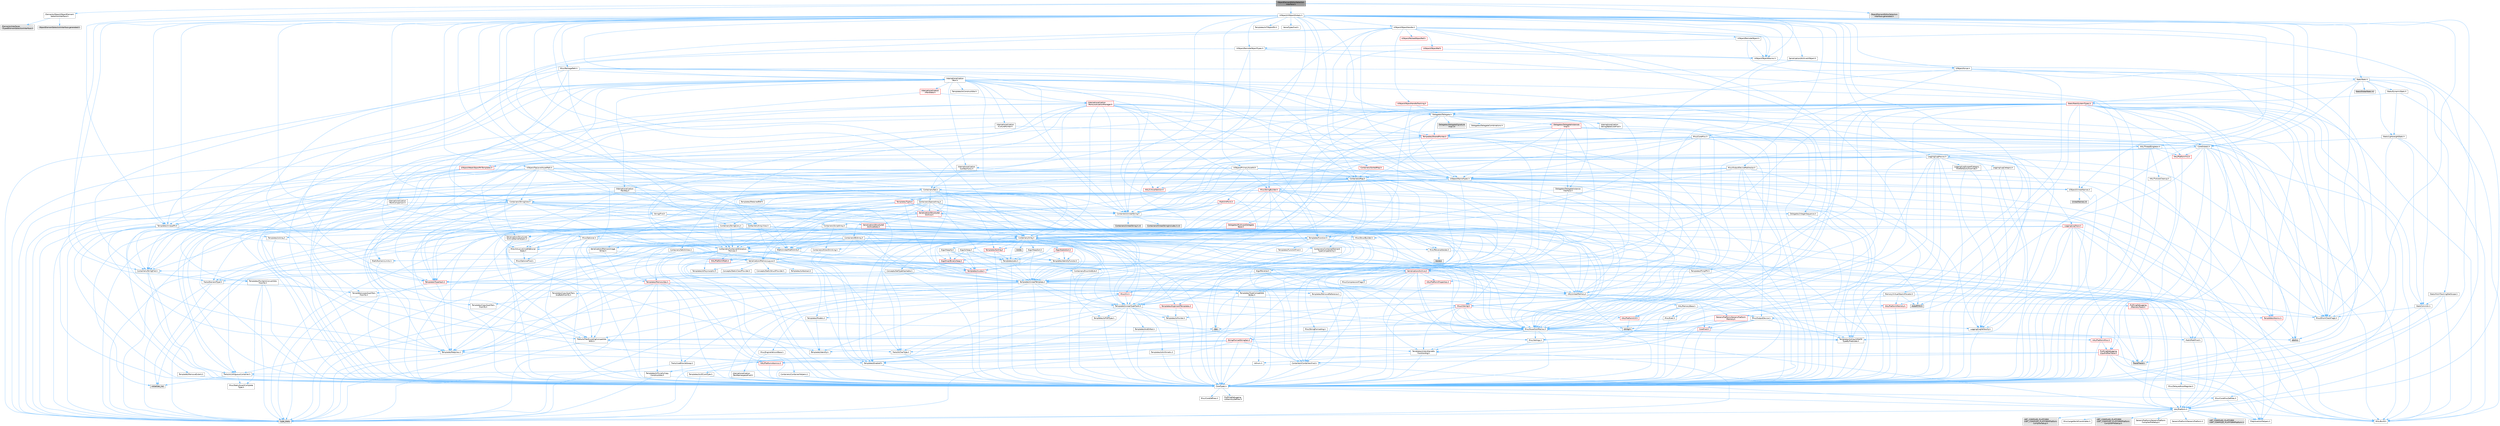 digraph "ObjectElementEditorSelectionInterface.h"
{
 // INTERACTIVE_SVG=YES
 // LATEX_PDF_SIZE
  bgcolor="transparent";
  edge [fontname=Helvetica,fontsize=10,labelfontname=Helvetica,labelfontsize=10];
  node [fontname=Helvetica,fontsize=10,shape=box,height=0.2,width=0.4];
  Node1 [id="Node000001",label="ObjectElementEditorSelection\lInterface.h",height=0.2,width=0.4,color="gray40", fillcolor="grey60", style="filled", fontcolor="black",tooltip=" "];
  Node1 -> Node2 [id="edge1_Node000001_Node000002",color="steelblue1",style="solid",tooltip=" "];
  Node2 [id="Node000002",label="Elements/Object/ObjectElement\lSelectionInterface.h",height=0.2,width=0.4,color="grey40", fillcolor="white", style="filled",URL="$d2/daa/ObjectElementSelectionInterface_8h.html",tooltip=" "];
  Node2 -> Node3 [id="edge2_Node000002_Node000003",color="steelblue1",style="solid",tooltip=" "];
  Node3 [id="Node000003",label="Elements/Interfaces\l/TypedElementSelectionInterface.h",height=0.2,width=0.4,color="grey60", fillcolor="#E0E0E0", style="filled",tooltip=" "];
  Node2 -> Node4 [id="edge3_Node000002_Node000004",color="steelblue1",style="solid",tooltip=" "];
  Node4 [id="Node000004",label="ObjectElementSelectionInterface.generated.h",height=0.2,width=0.4,color="grey60", fillcolor="#E0E0E0", style="filled",tooltip=" "];
  Node1 -> Node5 [id="edge4_Node000001_Node000005",color="steelblue1",style="solid",tooltip=" "];
  Node5 [id="Node000005",label="Templates/UniquePtr.h",height=0.2,width=0.4,color="grey40", fillcolor="white", style="filled",URL="$de/d1a/UniquePtr_8h.html",tooltip=" "];
  Node5 -> Node6 [id="edge5_Node000005_Node000006",color="steelblue1",style="solid",tooltip=" "];
  Node6 [id="Node000006",label="CoreTypes.h",height=0.2,width=0.4,color="grey40", fillcolor="white", style="filled",URL="$dc/dec/CoreTypes_8h.html",tooltip=" "];
  Node6 -> Node7 [id="edge6_Node000006_Node000007",color="steelblue1",style="solid",tooltip=" "];
  Node7 [id="Node000007",label="HAL/Platform.h",height=0.2,width=0.4,color="grey40", fillcolor="white", style="filled",URL="$d9/dd0/Platform_8h.html",tooltip=" "];
  Node7 -> Node8 [id="edge7_Node000007_Node000008",color="steelblue1",style="solid",tooltip=" "];
  Node8 [id="Node000008",label="Misc/Build.h",height=0.2,width=0.4,color="grey40", fillcolor="white", style="filled",URL="$d3/dbb/Build_8h.html",tooltip=" "];
  Node7 -> Node9 [id="edge8_Node000007_Node000009",color="steelblue1",style="solid",tooltip=" "];
  Node9 [id="Node000009",label="Misc/LargeWorldCoordinates.h",height=0.2,width=0.4,color="grey40", fillcolor="white", style="filled",URL="$d2/dcb/LargeWorldCoordinates_8h.html",tooltip=" "];
  Node7 -> Node10 [id="edge9_Node000007_Node000010",color="steelblue1",style="solid",tooltip=" "];
  Node10 [id="Node000010",label="type_traits",height=0.2,width=0.4,color="grey60", fillcolor="#E0E0E0", style="filled",tooltip=" "];
  Node7 -> Node11 [id="edge10_Node000007_Node000011",color="steelblue1",style="solid",tooltip=" "];
  Node11 [id="Node000011",label="PreprocessorHelpers.h",height=0.2,width=0.4,color="grey40", fillcolor="white", style="filled",URL="$db/ddb/PreprocessorHelpers_8h.html",tooltip=" "];
  Node7 -> Node12 [id="edge11_Node000007_Node000012",color="steelblue1",style="solid",tooltip=" "];
  Node12 [id="Node000012",label="UBT_COMPILED_PLATFORM\l/UBT_COMPILED_PLATFORMPlatform\lCompilerPreSetup.h",height=0.2,width=0.4,color="grey60", fillcolor="#E0E0E0", style="filled",tooltip=" "];
  Node7 -> Node13 [id="edge12_Node000007_Node000013",color="steelblue1",style="solid",tooltip=" "];
  Node13 [id="Node000013",label="GenericPlatform/GenericPlatform\lCompilerPreSetup.h",height=0.2,width=0.4,color="grey40", fillcolor="white", style="filled",URL="$d9/dc8/GenericPlatformCompilerPreSetup_8h.html",tooltip=" "];
  Node7 -> Node14 [id="edge13_Node000007_Node000014",color="steelblue1",style="solid",tooltip=" "];
  Node14 [id="Node000014",label="GenericPlatform/GenericPlatform.h",height=0.2,width=0.4,color="grey40", fillcolor="white", style="filled",URL="$d6/d84/GenericPlatform_8h.html",tooltip=" "];
  Node7 -> Node15 [id="edge14_Node000007_Node000015",color="steelblue1",style="solid",tooltip=" "];
  Node15 [id="Node000015",label="UBT_COMPILED_PLATFORM\l/UBT_COMPILED_PLATFORMPlatform.h",height=0.2,width=0.4,color="grey60", fillcolor="#E0E0E0", style="filled",tooltip=" "];
  Node7 -> Node16 [id="edge15_Node000007_Node000016",color="steelblue1",style="solid",tooltip=" "];
  Node16 [id="Node000016",label="UBT_COMPILED_PLATFORM\l/UBT_COMPILED_PLATFORMPlatform\lCompilerSetup.h",height=0.2,width=0.4,color="grey60", fillcolor="#E0E0E0", style="filled",tooltip=" "];
  Node6 -> Node17 [id="edge16_Node000006_Node000017",color="steelblue1",style="solid",tooltip=" "];
  Node17 [id="Node000017",label="ProfilingDebugging\l/UMemoryDefines.h",height=0.2,width=0.4,color="grey40", fillcolor="white", style="filled",URL="$d2/da2/UMemoryDefines_8h.html",tooltip=" "];
  Node6 -> Node18 [id="edge17_Node000006_Node000018",color="steelblue1",style="solid",tooltip=" "];
  Node18 [id="Node000018",label="Misc/CoreMiscDefines.h",height=0.2,width=0.4,color="grey40", fillcolor="white", style="filled",URL="$da/d38/CoreMiscDefines_8h.html",tooltip=" "];
  Node18 -> Node7 [id="edge18_Node000018_Node000007",color="steelblue1",style="solid",tooltip=" "];
  Node18 -> Node11 [id="edge19_Node000018_Node000011",color="steelblue1",style="solid",tooltip=" "];
  Node6 -> Node19 [id="edge20_Node000006_Node000019",color="steelblue1",style="solid",tooltip=" "];
  Node19 [id="Node000019",label="Misc/CoreDefines.h",height=0.2,width=0.4,color="grey40", fillcolor="white", style="filled",URL="$d3/dd2/CoreDefines_8h.html",tooltip=" "];
  Node5 -> Node20 [id="edge21_Node000005_Node000020",color="steelblue1",style="solid",tooltip=" "];
  Node20 [id="Node000020",label="Templates/UnrealTemplate.h",height=0.2,width=0.4,color="grey40", fillcolor="white", style="filled",URL="$d4/d24/UnrealTemplate_8h.html",tooltip=" "];
  Node20 -> Node6 [id="edge22_Node000020_Node000006",color="steelblue1",style="solid",tooltip=" "];
  Node20 -> Node21 [id="edge23_Node000020_Node000021",color="steelblue1",style="solid",tooltip=" "];
  Node21 [id="Node000021",label="Templates/IsPointer.h",height=0.2,width=0.4,color="grey40", fillcolor="white", style="filled",URL="$d7/d05/IsPointer_8h.html",tooltip=" "];
  Node21 -> Node6 [id="edge24_Node000021_Node000006",color="steelblue1",style="solid",tooltip=" "];
  Node20 -> Node22 [id="edge25_Node000020_Node000022",color="steelblue1",style="solid",tooltip=" "];
  Node22 [id="Node000022",label="HAL/UnrealMemory.h",height=0.2,width=0.4,color="grey40", fillcolor="white", style="filled",URL="$d9/d96/UnrealMemory_8h.html",tooltip=" "];
  Node22 -> Node6 [id="edge26_Node000022_Node000006",color="steelblue1",style="solid",tooltip=" "];
  Node22 -> Node23 [id="edge27_Node000022_Node000023",color="steelblue1",style="solid",tooltip=" "];
  Node23 [id="Node000023",label="GenericPlatform/GenericPlatform\lMemory.h",height=0.2,width=0.4,color="red", fillcolor="#FFF0F0", style="filled",URL="$dd/d22/GenericPlatformMemory_8h.html",tooltip=" "];
  Node23 -> Node24 [id="edge28_Node000023_Node000024",color="steelblue1",style="solid",tooltip=" "];
  Node24 [id="Node000024",label="CoreFwd.h",height=0.2,width=0.4,color="red", fillcolor="#FFF0F0", style="filled",URL="$d1/d1e/CoreFwd_8h.html",tooltip=" "];
  Node24 -> Node6 [id="edge29_Node000024_Node000006",color="steelblue1",style="solid",tooltip=" "];
  Node24 -> Node25 [id="edge30_Node000024_Node000025",color="steelblue1",style="solid",tooltip=" "];
  Node25 [id="Node000025",label="Containers/ContainersFwd.h",height=0.2,width=0.4,color="grey40", fillcolor="white", style="filled",URL="$d4/d0a/ContainersFwd_8h.html",tooltip=" "];
  Node25 -> Node7 [id="edge31_Node000025_Node000007",color="steelblue1",style="solid",tooltip=" "];
  Node25 -> Node6 [id="edge32_Node000025_Node000006",color="steelblue1",style="solid",tooltip=" "];
  Node25 -> Node26 [id="edge33_Node000025_Node000026",color="steelblue1",style="solid",tooltip=" "];
  Node26 [id="Node000026",label="Traits/IsContiguousContainer.h",height=0.2,width=0.4,color="grey40", fillcolor="white", style="filled",URL="$d5/d3c/IsContiguousContainer_8h.html",tooltip=" "];
  Node26 -> Node6 [id="edge34_Node000026_Node000006",color="steelblue1",style="solid",tooltip=" "];
  Node26 -> Node27 [id="edge35_Node000026_Node000027",color="steelblue1",style="solid",tooltip=" "];
  Node27 [id="Node000027",label="Misc/StaticAssertComplete\lType.h",height=0.2,width=0.4,color="grey40", fillcolor="white", style="filled",URL="$d5/d4e/StaticAssertCompleteType_8h.html",tooltip=" "];
  Node26 -> Node28 [id="edge36_Node000026_Node000028",color="steelblue1",style="solid",tooltip=" "];
  Node28 [id="Node000028",label="initializer_list",height=0.2,width=0.4,color="grey60", fillcolor="#E0E0E0", style="filled",tooltip=" "];
  Node24 -> Node29 [id="edge37_Node000024_Node000029",color="steelblue1",style="solid",tooltip=" "];
  Node29 [id="Node000029",label="Math/MathFwd.h",height=0.2,width=0.4,color="grey40", fillcolor="white", style="filled",URL="$d2/d10/MathFwd_8h.html",tooltip=" "];
  Node29 -> Node7 [id="edge38_Node000029_Node000007",color="steelblue1",style="solid",tooltip=" "];
  Node23 -> Node6 [id="edge39_Node000023_Node000006",color="steelblue1",style="solid",tooltip=" "];
  Node23 -> Node33 [id="edge40_Node000023_Node000033",color="steelblue1",style="solid",tooltip=" "];
  Node33 [id="Node000033",label="string.h",height=0.2,width=0.4,color="grey60", fillcolor="#E0E0E0", style="filled",tooltip=" "];
  Node22 -> Node35 [id="edge41_Node000022_Node000035",color="steelblue1",style="solid",tooltip=" "];
  Node35 [id="Node000035",label="HAL/MemoryBase.h",height=0.2,width=0.4,color="grey40", fillcolor="white", style="filled",URL="$d6/d9f/MemoryBase_8h.html",tooltip=" "];
  Node35 -> Node6 [id="edge42_Node000035_Node000006",color="steelblue1",style="solid",tooltip=" "];
  Node35 -> Node36 [id="edge43_Node000035_Node000036",color="steelblue1",style="solid",tooltip=" "];
  Node36 [id="Node000036",label="HAL/PlatformAtomics.h",height=0.2,width=0.4,color="red", fillcolor="#FFF0F0", style="filled",URL="$d3/d36/PlatformAtomics_8h.html",tooltip=" "];
  Node36 -> Node6 [id="edge44_Node000036_Node000006",color="steelblue1",style="solid",tooltip=" "];
  Node35 -> Node39 [id="edge45_Node000035_Node000039",color="steelblue1",style="solid",tooltip=" "];
  Node39 [id="Node000039",label="HAL/PlatformCrt.h",height=0.2,width=0.4,color="red", fillcolor="#FFF0F0", style="filled",URL="$d8/d75/PlatformCrt_8h.html",tooltip=" "];
  Node39 -> Node40 [id="edge46_Node000039_Node000040",color="steelblue1",style="solid",tooltip=" "];
  Node40 [id="Node000040",label="new",height=0.2,width=0.4,color="grey60", fillcolor="#E0E0E0", style="filled",tooltip=" "];
  Node39 -> Node33 [id="edge47_Node000039_Node000033",color="steelblue1",style="solid",tooltip=" "];
  Node35 -> Node47 [id="edge48_Node000035_Node000047",color="steelblue1",style="solid",tooltip=" "];
  Node47 [id="Node000047",label="Misc/Exec.h",height=0.2,width=0.4,color="grey40", fillcolor="white", style="filled",URL="$de/ddb/Exec_8h.html",tooltip=" "];
  Node47 -> Node6 [id="edge49_Node000047_Node000006",color="steelblue1",style="solid",tooltip=" "];
  Node47 -> Node48 [id="edge50_Node000047_Node000048",color="steelblue1",style="solid",tooltip=" "];
  Node48 [id="Node000048",label="Misc/AssertionMacros.h",height=0.2,width=0.4,color="grey40", fillcolor="white", style="filled",URL="$d0/dfa/AssertionMacros_8h.html",tooltip=" "];
  Node48 -> Node6 [id="edge51_Node000048_Node000006",color="steelblue1",style="solid",tooltip=" "];
  Node48 -> Node7 [id="edge52_Node000048_Node000007",color="steelblue1",style="solid",tooltip=" "];
  Node48 -> Node49 [id="edge53_Node000048_Node000049",color="steelblue1",style="solid",tooltip=" "];
  Node49 [id="Node000049",label="HAL/PlatformMisc.h",height=0.2,width=0.4,color="red", fillcolor="#FFF0F0", style="filled",URL="$d0/df5/PlatformMisc_8h.html",tooltip=" "];
  Node49 -> Node6 [id="edge54_Node000049_Node000006",color="steelblue1",style="solid",tooltip=" "];
  Node49 -> Node60 [id="edge55_Node000049_Node000060",color="steelblue1",style="solid",tooltip=" "];
  Node60 [id="Node000060",label="ProfilingDebugging\l/CpuProfilerTrace.h",height=0.2,width=0.4,color="red", fillcolor="#FFF0F0", style="filled",URL="$da/dcb/CpuProfilerTrace_8h.html",tooltip=" "];
  Node60 -> Node6 [id="edge56_Node000060_Node000006",color="steelblue1",style="solid",tooltip=" "];
  Node60 -> Node25 [id="edge57_Node000060_Node000025",color="steelblue1",style="solid",tooltip=" "];
  Node60 -> Node36 [id="edge58_Node000060_Node000036",color="steelblue1",style="solid",tooltip=" "];
  Node60 -> Node11 [id="edge59_Node000060_Node000011",color="steelblue1",style="solid",tooltip=" "];
  Node60 -> Node8 [id="edge60_Node000060_Node000008",color="steelblue1",style="solid",tooltip=" "];
  Node60 -> Node64 [id="edge61_Node000060_Node000064",color="steelblue1",style="solid",tooltip=" "];
  Node64 [id="Node000064",label="Trace/Trace.h",height=0.2,width=0.4,color="grey60", fillcolor="#E0E0E0", style="filled",tooltip=" "];
  Node48 -> Node11 [id="edge62_Node000048_Node000011",color="steelblue1",style="solid",tooltip=" "];
  Node48 -> Node65 [id="edge63_Node000048_Node000065",color="steelblue1",style="solid",tooltip=" "];
  Node65 [id="Node000065",label="Templates/EnableIf.h",height=0.2,width=0.4,color="grey40", fillcolor="white", style="filled",URL="$d7/d60/EnableIf_8h.html",tooltip=" "];
  Node65 -> Node6 [id="edge64_Node000065_Node000006",color="steelblue1",style="solid",tooltip=" "];
  Node48 -> Node66 [id="edge65_Node000048_Node000066",color="steelblue1",style="solid",tooltip=" "];
  Node66 [id="Node000066",label="Templates/IsArrayOrRefOf\lTypeByPredicate.h",height=0.2,width=0.4,color="grey40", fillcolor="white", style="filled",URL="$d6/da1/IsArrayOrRefOfTypeByPredicate_8h.html",tooltip=" "];
  Node66 -> Node6 [id="edge66_Node000066_Node000006",color="steelblue1",style="solid",tooltip=" "];
  Node48 -> Node67 [id="edge67_Node000048_Node000067",color="steelblue1",style="solid",tooltip=" "];
  Node67 [id="Node000067",label="Templates/IsValidVariadic\lFunctionArg.h",height=0.2,width=0.4,color="grey40", fillcolor="white", style="filled",URL="$d0/dc8/IsValidVariadicFunctionArg_8h.html",tooltip=" "];
  Node67 -> Node6 [id="edge68_Node000067_Node000006",color="steelblue1",style="solid",tooltip=" "];
  Node67 -> Node68 [id="edge69_Node000067_Node000068",color="steelblue1",style="solid",tooltip=" "];
  Node68 [id="Node000068",label="IsEnum.h",height=0.2,width=0.4,color="grey40", fillcolor="white", style="filled",URL="$d4/de5/IsEnum_8h.html",tooltip=" "];
  Node67 -> Node10 [id="edge70_Node000067_Node000010",color="steelblue1",style="solid",tooltip=" "];
  Node48 -> Node69 [id="edge71_Node000048_Node000069",color="steelblue1",style="solid",tooltip=" "];
  Node69 [id="Node000069",label="Traits/IsCharEncodingCompatible\lWith.h",height=0.2,width=0.4,color="grey40", fillcolor="white", style="filled",URL="$df/dd1/IsCharEncodingCompatibleWith_8h.html",tooltip=" "];
  Node69 -> Node10 [id="edge72_Node000069_Node000010",color="steelblue1",style="solid",tooltip=" "];
  Node69 -> Node70 [id="edge73_Node000069_Node000070",color="steelblue1",style="solid",tooltip=" "];
  Node70 [id="Node000070",label="Traits/IsCharType.h",height=0.2,width=0.4,color="grey40", fillcolor="white", style="filled",URL="$db/d51/IsCharType_8h.html",tooltip=" "];
  Node70 -> Node6 [id="edge74_Node000070_Node000006",color="steelblue1",style="solid",tooltip=" "];
  Node48 -> Node71 [id="edge75_Node000048_Node000071",color="steelblue1",style="solid",tooltip=" "];
  Node71 [id="Node000071",label="Misc/VarArgs.h",height=0.2,width=0.4,color="grey40", fillcolor="white", style="filled",URL="$d5/d6f/VarArgs_8h.html",tooltip=" "];
  Node71 -> Node6 [id="edge76_Node000071_Node000006",color="steelblue1",style="solid",tooltip=" "];
  Node48 -> Node72 [id="edge77_Node000048_Node000072",color="steelblue1",style="solid",tooltip=" "];
  Node72 [id="Node000072",label="String/FormatStringSan.h",height=0.2,width=0.4,color="red", fillcolor="#FFF0F0", style="filled",URL="$d3/d8b/FormatStringSan_8h.html",tooltip=" "];
  Node72 -> Node10 [id="edge78_Node000072_Node000010",color="steelblue1",style="solid",tooltip=" "];
  Node72 -> Node6 [id="edge79_Node000072_Node000006",color="steelblue1",style="solid",tooltip=" "];
  Node72 -> Node73 [id="edge80_Node000072_Node000073",color="steelblue1",style="solid",tooltip=" "];
  Node73 [id="Node000073",label="Templates/Requires.h",height=0.2,width=0.4,color="grey40", fillcolor="white", style="filled",URL="$dc/d96/Requires_8h.html",tooltip=" "];
  Node73 -> Node65 [id="edge81_Node000073_Node000065",color="steelblue1",style="solid",tooltip=" "];
  Node73 -> Node10 [id="edge82_Node000073_Node000010",color="steelblue1",style="solid",tooltip=" "];
  Node72 -> Node74 [id="edge83_Node000072_Node000074",color="steelblue1",style="solid",tooltip=" "];
  Node74 [id="Node000074",label="Templates/Identity.h",height=0.2,width=0.4,color="grey40", fillcolor="white", style="filled",URL="$d0/dd5/Identity_8h.html",tooltip=" "];
  Node72 -> Node67 [id="edge84_Node000072_Node000067",color="steelblue1",style="solid",tooltip=" "];
  Node72 -> Node70 [id="edge85_Node000072_Node000070",color="steelblue1",style="solid",tooltip=" "];
  Node72 -> Node25 [id="edge86_Node000072_Node000025",color="steelblue1",style="solid",tooltip=" "];
  Node48 -> Node78 [id="edge87_Node000048_Node000078",color="steelblue1",style="solid",tooltip=" "];
  Node78 [id="Node000078",label="atomic",height=0.2,width=0.4,color="grey60", fillcolor="#E0E0E0", style="filled",tooltip=" "];
  Node35 -> Node79 [id="edge88_Node000035_Node000079",color="steelblue1",style="solid",tooltip=" "];
  Node79 [id="Node000079",label="Misc/OutputDevice.h",height=0.2,width=0.4,color="grey40", fillcolor="white", style="filled",URL="$d7/d32/OutputDevice_8h.html",tooltip=" "];
  Node79 -> Node24 [id="edge89_Node000079_Node000024",color="steelblue1",style="solid",tooltip=" "];
  Node79 -> Node6 [id="edge90_Node000079_Node000006",color="steelblue1",style="solid",tooltip=" "];
  Node79 -> Node80 [id="edge91_Node000079_Node000080",color="steelblue1",style="solid",tooltip=" "];
  Node80 [id="Node000080",label="Logging/LogVerbosity.h",height=0.2,width=0.4,color="grey40", fillcolor="white", style="filled",URL="$d2/d8f/LogVerbosity_8h.html",tooltip=" "];
  Node80 -> Node6 [id="edge92_Node000080_Node000006",color="steelblue1",style="solid",tooltip=" "];
  Node79 -> Node71 [id="edge93_Node000079_Node000071",color="steelblue1",style="solid",tooltip=" "];
  Node79 -> Node66 [id="edge94_Node000079_Node000066",color="steelblue1",style="solid",tooltip=" "];
  Node79 -> Node67 [id="edge95_Node000079_Node000067",color="steelblue1",style="solid",tooltip=" "];
  Node79 -> Node69 [id="edge96_Node000079_Node000069",color="steelblue1",style="solid",tooltip=" "];
  Node35 -> Node81 [id="edge97_Node000035_Node000081",color="steelblue1",style="solid",tooltip=" "];
  Node81 [id="Node000081",label="Templates/Atomic.h",height=0.2,width=0.4,color="red", fillcolor="#FFF0F0", style="filled",URL="$d3/d91/Atomic_8h.html",tooltip=" "];
  Node81 -> Node78 [id="edge98_Node000081_Node000078",color="steelblue1",style="solid",tooltip=" "];
  Node22 -> Node90 [id="edge99_Node000022_Node000090",color="steelblue1",style="solid",tooltip=" "];
  Node90 [id="Node000090",label="HAL/PlatformMemory.h",height=0.2,width=0.4,color="red", fillcolor="#FFF0F0", style="filled",URL="$de/d68/PlatformMemory_8h.html",tooltip=" "];
  Node90 -> Node6 [id="edge100_Node000090_Node000006",color="steelblue1",style="solid",tooltip=" "];
  Node90 -> Node23 [id="edge101_Node000090_Node000023",color="steelblue1",style="solid",tooltip=" "];
  Node22 -> Node92 [id="edge102_Node000022_Node000092",color="steelblue1",style="solid",tooltip=" "];
  Node92 [id="Node000092",label="ProfilingDebugging\l/MemoryTrace.h",height=0.2,width=0.4,color="red", fillcolor="#FFF0F0", style="filled",URL="$da/dd7/MemoryTrace_8h.html",tooltip=" "];
  Node92 -> Node7 [id="edge103_Node000092_Node000007",color="steelblue1",style="solid",tooltip=" "];
  Node92 -> Node56 [id="edge104_Node000092_Node000056",color="steelblue1",style="solid",tooltip=" "];
  Node56 [id="Node000056",label="Misc/EnumClassFlags.h",height=0.2,width=0.4,color="grey40", fillcolor="white", style="filled",URL="$d8/de7/EnumClassFlags_8h.html",tooltip=" "];
  Node92 -> Node64 [id="edge105_Node000092_Node000064",color="steelblue1",style="solid",tooltip=" "];
  Node22 -> Node21 [id="edge106_Node000022_Node000021",color="steelblue1",style="solid",tooltip=" "];
  Node20 -> Node93 [id="edge107_Node000020_Node000093",color="steelblue1",style="solid",tooltip=" "];
  Node93 [id="Node000093",label="Templates/CopyQualifiers\lAndRefsFromTo.h",height=0.2,width=0.4,color="grey40", fillcolor="white", style="filled",URL="$d3/db3/CopyQualifiersAndRefsFromTo_8h.html",tooltip=" "];
  Node93 -> Node94 [id="edge108_Node000093_Node000094",color="steelblue1",style="solid",tooltip=" "];
  Node94 [id="Node000094",label="Templates/CopyQualifiers\lFromTo.h",height=0.2,width=0.4,color="grey40", fillcolor="white", style="filled",URL="$d5/db4/CopyQualifiersFromTo_8h.html",tooltip=" "];
  Node20 -> Node95 [id="edge109_Node000020_Node000095",color="steelblue1",style="solid",tooltip=" "];
  Node95 [id="Node000095",label="Templates/UnrealTypeTraits.h",height=0.2,width=0.4,color="grey40", fillcolor="white", style="filled",URL="$d2/d2d/UnrealTypeTraits_8h.html",tooltip=" "];
  Node95 -> Node6 [id="edge110_Node000095_Node000006",color="steelblue1",style="solid",tooltip=" "];
  Node95 -> Node21 [id="edge111_Node000095_Node000021",color="steelblue1",style="solid",tooltip=" "];
  Node95 -> Node48 [id="edge112_Node000095_Node000048",color="steelblue1",style="solid",tooltip=" "];
  Node95 -> Node86 [id="edge113_Node000095_Node000086",color="steelblue1",style="solid",tooltip=" "];
  Node86 [id="Node000086",label="Templates/AndOrNot.h",height=0.2,width=0.4,color="grey40", fillcolor="white", style="filled",URL="$db/d0a/AndOrNot_8h.html",tooltip=" "];
  Node86 -> Node6 [id="edge114_Node000086_Node000006",color="steelblue1",style="solid",tooltip=" "];
  Node95 -> Node65 [id="edge115_Node000095_Node000065",color="steelblue1",style="solid",tooltip=" "];
  Node95 -> Node96 [id="edge116_Node000095_Node000096",color="steelblue1",style="solid",tooltip=" "];
  Node96 [id="Node000096",label="Templates/IsArithmetic.h",height=0.2,width=0.4,color="grey40", fillcolor="white", style="filled",URL="$d2/d5d/IsArithmetic_8h.html",tooltip=" "];
  Node96 -> Node6 [id="edge117_Node000096_Node000006",color="steelblue1",style="solid",tooltip=" "];
  Node95 -> Node68 [id="edge118_Node000095_Node000068",color="steelblue1",style="solid",tooltip=" "];
  Node95 -> Node97 [id="edge119_Node000095_Node000097",color="steelblue1",style="solid",tooltip=" "];
  Node97 [id="Node000097",label="Templates/Models.h",height=0.2,width=0.4,color="grey40", fillcolor="white", style="filled",URL="$d3/d0c/Models_8h.html",tooltip=" "];
  Node97 -> Node74 [id="edge120_Node000097_Node000074",color="steelblue1",style="solid",tooltip=" "];
  Node95 -> Node98 [id="edge121_Node000095_Node000098",color="steelblue1",style="solid",tooltip=" "];
  Node98 [id="Node000098",label="Templates/IsPODType.h",height=0.2,width=0.4,color="grey40", fillcolor="white", style="filled",URL="$d7/db1/IsPODType_8h.html",tooltip=" "];
  Node98 -> Node6 [id="edge122_Node000098_Node000006",color="steelblue1",style="solid",tooltip=" "];
  Node95 -> Node99 [id="edge123_Node000095_Node000099",color="steelblue1",style="solid",tooltip=" "];
  Node99 [id="Node000099",label="Templates/IsUECoreType.h",height=0.2,width=0.4,color="grey40", fillcolor="white", style="filled",URL="$d1/db8/IsUECoreType_8h.html",tooltip=" "];
  Node99 -> Node6 [id="edge124_Node000099_Node000006",color="steelblue1",style="solid",tooltip=" "];
  Node99 -> Node10 [id="edge125_Node000099_Node000010",color="steelblue1",style="solid",tooltip=" "];
  Node95 -> Node87 [id="edge126_Node000095_Node000087",color="steelblue1",style="solid",tooltip=" "];
  Node87 [id="Node000087",label="Templates/IsTriviallyCopy\lConstructible.h",height=0.2,width=0.4,color="grey40", fillcolor="white", style="filled",URL="$d3/d78/IsTriviallyCopyConstructible_8h.html",tooltip=" "];
  Node87 -> Node6 [id="edge127_Node000087_Node000006",color="steelblue1",style="solid",tooltip=" "];
  Node87 -> Node10 [id="edge128_Node000087_Node000010",color="steelblue1",style="solid",tooltip=" "];
  Node20 -> Node100 [id="edge129_Node000020_Node000100",color="steelblue1",style="solid",tooltip=" "];
  Node100 [id="Node000100",label="Templates/RemoveReference.h",height=0.2,width=0.4,color="grey40", fillcolor="white", style="filled",URL="$da/dbe/RemoveReference_8h.html",tooltip=" "];
  Node100 -> Node6 [id="edge130_Node000100_Node000006",color="steelblue1",style="solid",tooltip=" "];
  Node20 -> Node73 [id="edge131_Node000020_Node000073",color="steelblue1",style="solid",tooltip=" "];
  Node20 -> Node101 [id="edge132_Node000020_Node000101",color="steelblue1",style="solid",tooltip=" "];
  Node101 [id="Node000101",label="Templates/TypeCompatible\lBytes.h",height=0.2,width=0.4,color="grey40", fillcolor="white", style="filled",URL="$df/d0a/TypeCompatibleBytes_8h.html",tooltip=" "];
  Node101 -> Node6 [id="edge133_Node000101_Node000006",color="steelblue1",style="solid",tooltip=" "];
  Node101 -> Node33 [id="edge134_Node000101_Node000033",color="steelblue1",style="solid",tooltip=" "];
  Node101 -> Node40 [id="edge135_Node000101_Node000040",color="steelblue1",style="solid",tooltip=" "];
  Node101 -> Node10 [id="edge136_Node000101_Node000010",color="steelblue1",style="solid",tooltip=" "];
  Node20 -> Node74 [id="edge137_Node000020_Node000074",color="steelblue1",style="solid",tooltip=" "];
  Node20 -> Node26 [id="edge138_Node000020_Node000026",color="steelblue1",style="solid",tooltip=" "];
  Node20 -> Node102 [id="edge139_Node000020_Node000102",color="steelblue1",style="solid",tooltip=" "];
  Node102 [id="Node000102",label="Traits/UseBitwiseSwap.h",height=0.2,width=0.4,color="grey40", fillcolor="white", style="filled",URL="$db/df3/UseBitwiseSwap_8h.html",tooltip=" "];
  Node102 -> Node6 [id="edge140_Node000102_Node000006",color="steelblue1",style="solid",tooltip=" "];
  Node102 -> Node10 [id="edge141_Node000102_Node000010",color="steelblue1",style="solid",tooltip=" "];
  Node20 -> Node10 [id="edge142_Node000020_Node000010",color="steelblue1",style="solid",tooltip=" "];
  Node5 -> Node103 [id="edge143_Node000005_Node000103",color="steelblue1",style="solid",tooltip=" "];
  Node103 [id="Node000103",label="Templates/IsArray.h",height=0.2,width=0.4,color="grey40", fillcolor="white", style="filled",URL="$d8/d8d/IsArray_8h.html",tooltip=" "];
  Node103 -> Node6 [id="edge144_Node000103_Node000006",color="steelblue1",style="solid",tooltip=" "];
  Node5 -> Node104 [id="edge145_Node000005_Node000104",color="steelblue1",style="solid",tooltip=" "];
  Node104 [id="Node000104",label="Templates/RemoveExtent.h",height=0.2,width=0.4,color="grey40", fillcolor="white", style="filled",URL="$dc/de9/RemoveExtent_8h.html",tooltip=" "];
  Node104 -> Node6 [id="edge146_Node000104_Node000006",color="steelblue1",style="solid",tooltip=" "];
  Node5 -> Node73 [id="edge147_Node000005_Node000073",color="steelblue1",style="solid",tooltip=" "];
  Node5 -> Node105 [id="edge148_Node000005_Node000105",color="steelblue1",style="solid",tooltip=" "];
  Node105 [id="Node000105",label="Serialization/MemoryLayout.h",height=0.2,width=0.4,color="grey40", fillcolor="white", style="filled",URL="$d7/d66/MemoryLayout_8h.html",tooltip=" "];
  Node105 -> Node106 [id="edge149_Node000105_Node000106",color="steelblue1",style="solid",tooltip=" "];
  Node106 [id="Node000106",label="Concepts/StaticClassProvider.h",height=0.2,width=0.4,color="grey40", fillcolor="white", style="filled",URL="$dd/d83/StaticClassProvider_8h.html",tooltip=" "];
  Node105 -> Node107 [id="edge150_Node000105_Node000107",color="steelblue1",style="solid",tooltip=" "];
  Node107 [id="Node000107",label="Concepts/StaticStructProvider.h",height=0.2,width=0.4,color="grey40", fillcolor="white", style="filled",URL="$d5/d77/StaticStructProvider_8h.html",tooltip=" "];
  Node105 -> Node108 [id="edge151_Node000105_Node000108",color="steelblue1",style="solid",tooltip=" "];
  Node108 [id="Node000108",label="Containers/EnumAsByte.h",height=0.2,width=0.4,color="grey40", fillcolor="white", style="filled",URL="$d6/d9a/EnumAsByte_8h.html",tooltip=" "];
  Node108 -> Node6 [id="edge152_Node000108_Node000006",color="steelblue1",style="solid",tooltip=" "];
  Node108 -> Node98 [id="edge153_Node000108_Node000098",color="steelblue1",style="solid",tooltip=" "];
  Node108 -> Node109 [id="edge154_Node000108_Node000109",color="steelblue1",style="solid",tooltip=" "];
  Node109 [id="Node000109",label="Templates/TypeHash.h",height=0.2,width=0.4,color="red", fillcolor="#FFF0F0", style="filled",URL="$d1/d62/TypeHash_8h.html",tooltip=" "];
  Node109 -> Node6 [id="edge155_Node000109_Node000006",color="steelblue1",style="solid",tooltip=" "];
  Node109 -> Node73 [id="edge156_Node000109_Node000073",color="steelblue1",style="solid",tooltip=" "];
  Node109 -> Node110 [id="edge157_Node000109_Node000110",color="steelblue1",style="solid",tooltip=" "];
  Node110 [id="Node000110",label="Misc/Crc.h",height=0.2,width=0.4,color="red", fillcolor="#FFF0F0", style="filled",URL="$d4/dd2/Crc_8h.html",tooltip=" "];
  Node110 -> Node6 [id="edge158_Node000110_Node000006",color="steelblue1",style="solid",tooltip=" "];
  Node110 -> Node48 [id="edge159_Node000110_Node000048",color="steelblue1",style="solid",tooltip=" "];
  Node110 -> Node111 [id="edge160_Node000110_Node000111",color="steelblue1",style="solid",tooltip=" "];
  Node111 [id="Node000111",label="Misc/CString.h",height=0.2,width=0.4,color="red", fillcolor="#FFF0F0", style="filled",URL="$d2/d49/CString_8h.html",tooltip=" "];
  Node111 -> Node6 [id="edge161_Node000111_Node000006",color="steelblue1",style="solid",tooltip=" "];
  Node111 -> Node39 [id="edge162_Node000111_Node000039",color="steelblue1",style="solid",tooltip=" "];
  Node111 -> Node48 [id="edge163_Node000111_Node000048",color="steelblue1",style="solid",tooltip=" "];
  Node111 -> Node71 [id="edge164_Node000111_Node000071",color="steelblue1",style="solid",tooltip=" "];
  Node111 -> Node66 [id="edge165_Node000111_Node000066",color="steelblue1",style="solid",tooltip=" "];
  Node111 -> Node67 [id="edge166_Node000111_Node000067",color="steelblue1",style="solid",tooltip=" "];
  Node111 -> Node69 [id="edge167_Node000111_Node000069",color="steelblue1",style="solid",tooltip=" "];
  Node110 -> Node95 [id="edge168_Node000110_Node000095",color="steelblue1",style="solid",tooltip=" "];
  Node110 -> Node70 [id="edge169_Node000110_Node000070",color="steelblue1",style="solid",tooltip=" "];
  Node109 -> Node10 [id="edge170_Node000109_Node000010",color="steelblue1",style="solid",tooltip=" "];
  Node105 -> Node51 [id="edge171_Node000105_Node000051",color="steelblue1",style="solid",tooltip=" "];
  Node51 [id="Node000051",label="Containers/StringFwd.h",height=0.2,width=0.4,color="grey40", fillcolor="white", style="filled",URL="$df/d37/StringFwd_8h.html",tooltip=" "];
  Node51 -> Node6 [id="edge172_Node000051_Node000006",color="steelblue1",style="solid",tooltip=" "];
  Node51 -> Node52 [id="edge173_Node000051_Node000052",color="steelblue1",style="solid",tooltip=" "];
  Node52 [id="Node000052",label="Traits/ElementType.h",height=0.2,width=0.4,color="grey40", fillcolor="white", style="filled",URL="$d5/d4f/ElementType_8h.html",tooltip=" "];
  Node52 -> Node7 [id="edge174_Node000052_Node000007",color="steelblue1",style="solid",tooltip=" "];
  Node52 -> Node28 [id="edge175_Node000052_Node000028",color="steelblue1",style="solid",tooltip=" "];
  Node52 -> Node10 [id="edge176_Node000052_Node000010",color="steelblue1",style="solid",tooltip=" "];
  Node51 -> Node26 [id="edge177_Node000051_Node000026",color="steelblue1",style="solid",tooltip=" "];
  Node105 -> Node22 [id="edge178_Node000105_Node000022",color="steelblue1",style="solid",tooltip=" "];
  Node105 -> Node116 [id="edge179_Node000105_Node000116",color="steelblue1",style="solid",tooltip=" "];
  Node116 [id="Node000116",label="Misc/DelayedAutoRegister.h",height=0.2,width=0.4,color="grey40", fillcolor="white", style="filled",URL="$d1/dda/DelayedAutoRegister_8h.html",tooltip=" "];
  Node116 -> Node7 [id="edge180_Node000116_Node000007",color="steelblue1",style="solid",tooltip=" "];
  Node105 -> Node65 [id="edge181_Node000105_Node000065",color="steelblue1",style="solid",tooltip=" "];
  Node105 -> Node117 [id="edge182_Node000105_Node000117",color="steelblue1",style="solid",tooltip=" "];
  Node117 [id="Node000117",label="Templates/IsAbstract.h",height=0.2,width=0.4,color="grey40", fillcolor="white", style="filled",URL="$d8/db7/IsAbstract_8h.html",tooltip=" "];
  Node105 -> Node118 [id="edge183_Node000105_Node000118",color="steelblue1",style="solid",tooltip=" "];
  Node118 [id="Node000118",label="Templates/IsPolymorphic.h",height=0.2,width=0.4,color="grey40", fillcolor="white", style="filled",URL="$dc/d20/IsPolymorphic_8h.html",tooltip=" "];
  Node105 -> Node97 [id="edge184_Node000105_Node000097",color="steelblue1",style="solid",tooltip=" "];
  Node105 -> Node20 [id="edge185_Node000105_Node000020",color="steelblue1",style="solid",tooltip=" "];
  Node5 -> Node10 [id="edge186_Node000005_Node000010",color="steelblue1",style="solid",tooltip=" "];
  Node1 -> Node119 [id="edge187_Node000001_Node000119",color="steelblue1",style="solid",tooltip=" "];
  Node119 [id="Node000119",label="UObject/ObjectMacros.h",height=0.2,width=0.4,color="grey40", fillcolor="white", style="filled",URL="$d8/d8d/ObjectMacros_8h.html",tooltip=" "];
  Node119 -> Node56 [id="edge188_Node000119_Node000056",color="steelblue1",style="solid",tooltip=" "];
  Node119 -> Node120 [id="edge189_Node000119_Node000120",color="steelblue1",style="solid",tooltip=" "];
  Node120 [id="Node000120",label="UObject/Script.h",height=0.2,width=0.4,color="grey40", fillcolor="white", style="filled",URL="$de/dc6/Script_8h.html",tooltip=" "];
  Node120 -> Node121 [id="edge190_Node000120_Node000121",color="steelblue1",style="solid",tooltip=" "];
  Node121 [id="Node000121",label="Delegates/Delegate.h",height=0.2,width=0.4,color="grey40", fillcolor="white", style="filled",URL="$d4/d80/Delegate_8h.html",tooltip=" "];
  Node121 -> Node6 [id="edge191_Node000121_Node000006",color="steelblue1",style="solid",tooltip=" "];
  Node121 -> Node48 [id="edge192_Node000121_Node000048",color="steelblue1",style="solid",tooltip=" "];
  Node121 -> Node122 [id="edge193_Node000121_Node000122",color="steelblue1",style="solid",tooltip=" "];
  Node122 [id="Node000122",label="UObject/NameTypes.h",height=0.2,width=0.4,color="grey40", fillcolor="white", style="filled",URL="$d6/d35/NameTypes_8h.html",tooltip=" "];
  Node122 -> Node6 [id="edge194_Node000122_Node000006",color="steelblue1",style="solid",tooltip=" "];
  Node122 -> Node48 [id="edge195_Node000122_Node000048",color="steelblue1",style="solid",tooltip=" "];
  Node122 -> Node22 [id="edge196_Node000122_Node000022",color="steelblue1",style="solid",tooltip=" "];
  Node122 -> Node95 [id="edge197_Node000122_Node000095",color="steelblue1",style="solid",tooltip=" "];
  Node122 -> Node20 [id="edge198_Node000122_Node000020",color="steelblue1",style="solid",tooltip=" "];
  Node122 -> Node123 [id="edge199_Node000122_Node000123",color="steelblue1",style="solid",tooltip=" "];
  Node123 [id="Node000123",label="Containers/UnrealString.h",height=0.2,width=0.4,color="grey40", fillcolor="white", style="filled",URL="$d5/dba/UnrealString_8h.html",tooltip=" "];
  Node123 -> Node124 [id="edge200_Node000123_Node000124",color="steelblue1",style="solid",tooltip=" "];
  Node124 [id="Node000124",label="Containers/UnrealStringIncludes.h.inl",height=0.2,width=0.4,color="grey60", fillcolor="#E0E0E0", style="filled",tooltip=" "];
  Node123 -> Node125 [id="edge201_Node000123_Node000125",color="steelblue1",style="solid",tooltip=" "];
  Node125 [id="Node000125",label="Containers/UnrealString.h.inl",height=0.2,width=0.4,color="grey60", fillcolor="#E0E0E0", style="filled",tooltip=" "];
  Node123 -> Node126 [id="edge202_Node000123_Node000126",color="steelblue1",style="solid",tooltip=" "];
  Node126 [id="Node000126",label="Misc/StringFormatArg.h",height=0.2,width=0.4,color="grey40", fillcolor="white", style="filled",URL="$d2/d16/StringFormatArg_8h.html",tooltip=" "];
  Node126 -> Node25 [id="edge203_Node000126_Node000025",color="steelblue1",style="solid",tooltip=" "];
  Node122 -> Node127 [id="edge204_Node000122_Node000127",color="steelblue1",style="solid",tooltip=" "];
  Node127 [id="Node000127",label="HAL/CriticalSection.h",height=0.2,width=0.4,color="red", fillcolor="#FFF0F0", style="filled",URL="$d6/d90/CriticalSection_8h.html",tooltip=" "];
  Node122 -> Node130 [id="edge205_Node000122_Node000130",color="steelblue1",style="solid",tooltip=" "];
  Node130 [id="Node000130",label="Containers/StringConv.h",height=0.2,width=0.4,color="grey40", fillcolor="white", style="filled",URL="$d3/ddf/StringConv_8h.html",tooltip=" "];
  Node130 -> Node6 [id="edge206_Node000130_Node000006",color="steelblue1",style="solid",tooltip=" "];
  Node130 -> Node48 [id="edge207_Node000130_Node000048",color="steelblue1",style="solid",tooltip=" "];
  Node130 -> Node131 [id="edge208_Node000130_Node000131",color="steelblue1",style="solid",tooltip=" "];
  Node131 [id="Node000131",label="Containers/ContainerAllocation\lPolicies.h",height=0.2,width=0.4,color="grey40", fillcolor="white", style="filled",URL="$d7/dff/ContainerAllocationPolicies_8h.html",tooltip=" "];
  Node131 -> Node6 [id="edge209_Node000131_Node000006",color="steelblue1",style="solid",tooltip=" "];
  Node131 -> Node132 [id="edge210_Node000131_Node000132",color="steelblue1",style="solid",tooltip=" "];
  Node132 [id="Node000132",label="Containers/ContainerHelpers.h",height=0.2,width=0.4,color="grey40", fillcolor="white", style="filled",URL="$d7/d33/ContainerHelpers_8h.html",tooltip=" "];
  Node132 -> Node6 [id="edge211_Node000132_Node000006",color="steelblue1",style="solid",tooltip=" "];
  Node131 -> Node131 [id="edge212_Node000131_Node000131",color="steelblue1",style="solid",tooltip=" "];
  Node131 -> Node133 [id="edge213_Node000131_Node000133",color="steelblue1",style="solid",tooltip=" "];
  Node133 [id="Node000133",label="HAL/PlatformMath.h",height=0.2,width=0.4,color="red", fillcolor="#FFF0F0", style="filled",URL="$dc/d53/PlatformMath_8h.html",tooltip=" "];
  Node133 -> Node6 [id="edge214_Node000133_Node000006",color="steelblue1",style="solid",tooltip=" "];
  Node131 -> Node22 [id="edge215_Node000131_Node000022",color="steelblue1",style="solid",tooltip=" "];
  Node131 -> Node54 [id="edge216_Node000131_Node000054",color="steelblue1",style="solid",tooltip=" "];
  Node54 [id="Node000054",label="Math/NumericLimits.h",height=0.2,width=0.4,color="grey40", fillcolor="white", style="filled",URL="$df/d1b/NumericLimits_8h.html",tooltip=" "];
  Node54 -> Node6 [id="edge217_Node000054_Node000006",color="steelblue1",style="solid",tooltip=" "];
  Node131 -> Node48 [id="edge218_Node000131_Node000048",color="steelblue1",style="solid",tooltip=" "];
  Node131 -> Node118 [id="edge219_Node000131_Node000118",color="steelblue1",style="solid",tooltip=" "];
  Node131 -> Node141 [id="edge220_Node000131_Node000141",color="steelblue1",style="solid",tooltip=" "];
  Node141 [id="Node000141",label="Templates/MemoryOps.h",height=0.2,width=0.4,color="red", fillcolor="#FFF0F0", style="filled",URL="$db/dea/MemoryOps_8h.html",tooltip=" "];
  Node141 -> Node6 [id="edge221_Node000141_Node000006",color="steelblue1",style="solid",tooltip=" "];
  Node141 -> Node22 [id="edge222_Node000141_Node000022",color="steelblue1",style="solid",tooltip=" "];
  Node141 -> Node87 [id="edge223_Node000141_Node000087",color="steelblue1",style="solid",tooltip=" "];
  Node141 -> Node73 [id="edge224_Node000141_Node000073",color="steelblue1",style="solid",tooltip=" "];
  Node141 -> Node95 [id="edge225_Node000141_Node000095",color="steelblue1",style="solid",tooltip=" "];
  Node141 -> Node102 [id="edge226_Node000141_Node000102",color="steelblue1",style="solid",tooltip=" "];
  Node141 -> Node40 [id="edge227_Node000141_Node000040",color="steelblue1",style="solid",tooltip=" "];
  Node141 -> Node10 [id="edge228_Node000141_Node000010",color="steelblue1",style="solid",tooltip=" "];
  Node131 -> Node101 [id="edge229_Node000131_Node000101",color="steelblue1",style="solid",tooltip=" "];
  Node131 -> Node10 [id="edge230_Node000131_Node000010",color="steelblue1",style="solid",tooltip=" "];
  Node130 -> Node142 [id="edge231_Node000130_Node000142",color="steelblue1",style="solid",tooltip=" "];
  Node142 [id="Node000142",label="Containers/Array.h",height=0.2,width=0.4,color="grey40", fillcolor="white", style="filled",URL="$df/dd0/Array_8h.html",tooltip=" "];
  Node142 -> Node6 [id="edge232_Node000142_Node000006",color="steelblue1",style="solid",tooltip=" "];
  Node142 -> Node48 [id="edge233_Node000142_Node000048",color="steelblue1",style="solid",tooltip=" "];
  Node142 -> Node143 [id="edge234_Node000142_Node000143",color="steelblue1",style="solid",tooltip=" "];
  Node143 [id="Node000143",label="Misc/IntrusiveUnsetOptional\lState.h",height=0.2,width=0.4,color="grey40", fillcolor="white", style="filled",URL="$d2/d0a/IntrusiveUnsetOptionalState_8h.html",tooltip=" "];
  Node143 -> Node144 [id="edge235_Node000143_Node000144",color="steelblue1",style="solid",tooltip=" "];
  Node144 [id="Node000144",label="Misc/OptionalFwd.h",height=0.2,width=0.4,color="grey40", fillcolor="white", style="filled",URL="$dc/d50/OptionalFwd_8h.html",tooltip=" "];
  Node142 -> Node145 [id="edge236_Node000142_Node000145",color="steelblue1",style="solid",tooltip=" "];
  Node145 [id="Node000145",label="Misc/ReverseIterate.h",height=0.2,width=0.4,color="grey40", fillcolor="white", style="filled",URL="$db/de3/ReverseIterate_8h.html",tooltip=" "];
  Node145 -> Node7 [id="edge237_Node000145_Node000007",color="steelblue1",style="solid",tooltip=" "];
  Node145 -> Node146 [id="edge238_Node000145_Node000146",color="steelblue1",style="solid",tooltip=" "];
  Node146 [id="Node000146",label="iterator",height=0.2,width=0.4,color="grey60", fillcolor="#E0E0E0", style="filled",tooltip=" "];
  Node142 -> Node22 [id="edge239_Node000142_Node000022",color="steelblue1",style="solid",tooltip=" "];
  Node142 -> Node95 [id="edge240_Node000142_Node000095",color="steelblue1",style="solid",tooltip=" "];
  Node142 -> Node20 [id="edge241_Node000142_Node000020",color="steelblue1",style="solid",tooltip=" "];
  Node142 -> Node147 [id="edge242_Node000142_Node000147",color="steelblue1",style="solid",tooltip=" "];
  Node147 [id="Node000147",label="Containers/AllowShrinking.h",height=0.2,width=0.4,color="grey40", fillcolor="white", style="filled",URL="$d7/d1a/AllowShrinking_8h.html",tooltip=" "];
  Node147 -> Node6 [id="edge243_Node000147_Node000006",color="steelblue1",style="solid",tooltip=" "];
  Node142 -> Node131 [id="edge244_Node000142_Node000131",color="steelblue1",style="solid",tooltip=" "];
  Node142 -> Node148 [id="edge245_Node000142_Node000148",color="steelblue1",style="solid",tooltip=" "];
  Node148 [id="Node000148",label="Containers/ContainerElement\lTypeCompatibility.h",height=0.2,width=0.4,color="grey40", fillcolor="white", style="filled",URL="$df/ddf/ContainerElementTypeCompatibility_8h.html",tooltip=" "];
  Node148 -> Node6 [id="edge246_Node000148_Node000006",color="steelblue1",style="solid",tooltip=" "];
  Node148 -> Node95 [id="edge247_Node000148_Node000095",color="steelblue1",style="solid",tooltip=" "];
  Node142 -> Node149 [id="edge248_Node000142_Node000149",color="steelblue1",style="solid",tooltip=" "];
  Node149 [id="Node000149",label="Serialization/Archive.h",height=0.2,width=0.4,color="red", fillcolor="#FFF0F0", style="filled",URL="$d7/d3b/Archive_8h.html",tooltip=" "];
  Node149 -> Node24 [id="edge249_Node000149_Node000024",color="steelblue1",style="solid",tooltip=" "];
  Node149 -> Node6 [id="edge250_Node000149_Node000006",color="steelblue1",style="solid",tooltip=" "];
  Node149 -> Node150 [id="edge251_Node000149_Node000150",color="steelblue1",style="solid",tooltip=" "];
  Node150 [id="Node000150",label="HAL/PlatformProperties.h",height=0.2,width=0.4,color="red", fillcolor="#FFF0F0", style="filled",URL="$d9/db0/PlatformProperties_8h.html",tooltip=" "];
  Node150 -> Node6 [id="edge252_Node000150_Node000006",color="steelblue1",style="solid",tooltip=" "];
  Node149 -> Node153 [id="edge253_Node000149_Node000153",color="steelblue1",style="solid",tooltip=" "];
  Node153 [id="Node000153",label="Internationalization\l/TextNamespaceFwd.h",height=0.2,width=0.4,color="grey40", fillcolor="white", style="filled",URL="$d8/d97/TextNamespaceFwd_8h.html",tooltip=" "];
  Node153 -> Node6 [id="edge254_Node000153_Node000006",color="steelblue1",style="solid",tooltip=" "];
  Node149 -> Node29 [id="edge255_Node000149_Node000029",color="steelblue1",style="solid",tooltip=" "];
  Node149 -> Node48 [id="edge256_Node000149_Node000048",color="steelblue1",style="solid",tooltip=" "];
  Node149 -> Node8 [id="edge257_Node000149_Node000008",color="steelblue1",style="solid",tooltip=" "];
  Node149 -> Node55 [id="edge258_Node000149_Node000055",color="steelblue1",style="solid",tooltip=" "];
  Node55 [id="Node000055",label="Misc/CompressionFlags.h",height=0.2,width=0.4,color="grey40", fillcolor="white", style="filled",URL="$d9/d76/CompressionFlags_8h.html",tooltip=" "];
  Node149 -> Node154 [id="edge259_Node000149_Node000154",color="steelblue1",style="solid",tooltip=" "];
  Node154 [id="Node000154",label="Misc/EngineVersionBase.h",height=0.2,width=0.4,color="grey40", fillcolor="white", style="filled",URL="$d5/d2b/EngineVersionBase_8h.html",tooltip=" "];
  Node154 -> Node6 [id="edge260_Node000154_Node000006",color="steelblue1",style="solid",tooltip=" "];
  Node149 -> Node71 [id="edge261_Node000149_Node000071",color="steelblue1",style="solid",tooltip=" "];
  Node149 -> Node65 [id="edge262_Node000149_Node000065",color="steelblue1",style="solid",tooltip=" "];
  Node149 -> Node66 [id="edge263_Node000149_Node000066",color="steelblue1",style="solid",tooltip=" "];
  Node149 -> Node67 [id="edge264_Node000149_Node000067",color="steelblue1",style="solid",tooltip=" "];
  Node149 -> Node20 [id="edge265_Node000149_Node000020",color="steelblue1",style="solid",tooltip=" "];
  Node149 -> Node69 [id="edge266_Node000149_Node000069",color="steelblue1",style="solid",tooltip=" "];
  Node142 -> Node159 [id="edge267_Node000142_Node000159",color="steelblue1",style="solid",tooltip=" "];
  Node159 [id="Node000159",label="Serialization/MemoryImage\lWriter.h",height=0.2,width=0.4,color="grey40", fillcolor="white", style="filled",URL="$d0/d08/MemoryImageWriter_8h.html",tooltip=" "];
  Node159 -> Node6 [id="edge268_Node000159_Node000006",color="steelblue1",style="solid",tooltip=" "];
  Node159 -> Node105 [id="edge269_Node000159_Node000105",color="steelblue1",style="solid",tooltip=" "];
  Node142 -> Node160 [id="edge270_Node000142_Node000160",color="steelblue1",style="solid",tooltip=" "];
  Node160 [id="Node000160",label="Algo/Heapify.h",height=0.2,width=0.4,color="grey40", fillcolor="white", style="filled",URL="$d0/d2a/Heapify_8h.html",tooltip=" "];
  Node160 -> Node161 [id="edge271_Node000160_Node000161",color="steelblue1",style="solid",tooltip=" "];
  Node161 [id="Node000161",label="Algo/Impl/BinaryHeap.h",height=0.2,width=0.4,color="red", fillcolor="#FFF0F0", style="filled",URL="$d7/da3/Algo_2Impl_2BinaryHeap_8h.html",tooltip=" "];
  Node161 -> Node162 [id="edge272_Node000161_Node000162",color="steelblue1",style="solid",tooltip=" "];
  Node162 [id="Node000162",label="Templates/Invoke.h",height=0.2,width=0.4,color="red", fillcolor="#FFF0F0", style="filled",URL="$d7/deb/Invoke_8h.html",tooltip=" "];
  Node162 -> Node6 [id="edge273_Node000162_Node000006",color="steelblue1",style="solid",tooltip=" "];
  Node162 -> Node20 [id="edge274_Node000162_Node000020",color="steelblue1",style="solid",tooltip=" "];
  Node162 -> Node10 [id="edge275_Node000162_Node000010",color="steelblue1",style="solid",tooltip=" "];
  Node161 -> Node10 [id="edge276_Node000161_Node000010",color="steelblue1",style="solid",tooltip=" "];
  Node160 -> Node166 [id="edge277_Node000160_Node000166",color="steelblue1",style="solid",tooltip=" "];
  Node166 [id="Node000166",label="Templates/IdentityFunctor.h",height=0.2,width=0.4,color="grey40", fillcolor="white", style="filled",URL="$d7/d2e/IdentityFunctor_8h.html",tooltip=" "];
  Node166 -> Node7 [id="edge278_Node000166_Node000007",color="steelblue1",style="solid",tooltip=" "];
  Node160 -> Node162 [id="edge279_Node000160_Node000162",color="steelblue1",style="solid",tooltip=" "];
  Node160 -> Node167 [id="edge280_Node000160_Node000167",color="steelblue1",style="solid",tooltip=" "];
  Node167 [id="Node000167",label="Templates/Less.h",height=0.2,width=0.4,color="grey40", fillcolor="white", style="filled",URL="$de/dc8/Less_8h.html",tooltip=" "];
  Node167 -> Node6 [id="edge281_Node000167_Node000006",color="steelblue1",style="solid",tooltip=" "];
  Node167 -> Node20 [id="edge282_Node000167_Node000020",color="steelblue1",style="solid",tooltip=" "];
  Node160 -> Node20 [id="edge283_Node000160_Node000020",color="steelblue1",style="solid",tooltip=" "];
  Node142 -> Node168 [id="edge284_Node000142_Node000168",color="steelblue1",style="solid",tooltip=" "];
  Node168 [id="Node000168",label="Algo/HeapSort.h",height=0.2,width=0.4,color="grey40", fillcolor="white", style="filled",URL="$d3/d92/HeapSort_8h.html",tooltip=" "];
  Node168 -> Node161 [id="edge285_Node000168_Node000161",color="steelblue1",style="solid",tooltip=" "];
  Node168 -> Node166 [id="edge286_Node000168_Node000166",color="steelblue1",style="solid",tooltip=" "];
  Node168 -> Node167 [id="edge287_Node000168_Node000167",color="steelblue1",style="solid",tooltip=" "];
  Node168 -> Node20 [id="edge288_Node000168_Node000020",color="steelblue1",style="solid",tooltip=" "];
  Node142 -> Node169 [id="edge289_Node000142_Node000169",color="steelblue1",style="solid",tooltip=" "];
  Node169 [id="Node000169",label="Algo/IsHeap.h",height=0.2,width=0.4,color="grey40", fillcolor="white", style="filled",URL="$de/d32/IsHeap_8h.html",tooltip=" "];
  Node169 -> Node161 [id="edge290_Node000169_Node000161",color="steelblue1",style="solid",tooltip=" "];
  Node169 -> Node166 [id="edge291_Node000169_Node000166",color="steelblue1",style="solid",tooltip=" "];
  Node169 -> Node162 [id="edge292_Node000169_Node000162",color="steelblue1",style="solid",tooltip=" "];
  Node169 -> Node167 [id="edge293_Node000169_Node000167",color="steelblue1",style="solid",tooltip=" "];
  Node169 -> Node20 [id="edge294_Node000169_Node000020",color="steelblue1",style="solid",tooltip=" "];
  Node142 -> Node161 [id="edge295_Node000142_Node000161",color="steelblue1",style="solid",tooltip=" "];
  Node142 -> Node170 [id="edge296_Node000142_Node000170",color="steelblue1",style="solid",tooltip=" "];
  Node170 [id="Node000170",label="Algo/StableSort.h",height=0.2,width=0.4,color="red", fillcolor="#FFF0F0", style="filled",URL="$d7/d3c/StableSort_8h.html",tooltip=" "];
  Node170 -> Node166 [id="edge297_Node000170_Node000166",color="steelblue1",style="solid",tooltip=" "];
  Node170 -> Node162 [id="edge298_Node000170_Node000162",color="steelblue1",style="solid",tooltip=" "];
  Node170 -> Node167 [id="edge299_Node000170_Node000167",color="steelblue1",style="solid",tooltip=" "];
  Node170 -> Node20 [id="edge300_Node000170_Node000020",color="steelblue1",style="solid",tooltip=" "];
  Node142 -> Node173 [id="edge301_Node000142_Node000173",color="steelblue1",style="solid",tooltip=" "];
  Node173 [id="Node000173",label="Concepts/GetTypeHashable.h",height=0.2,width=0.4,color="grey40", fillcolor="white", style="filled",URL="$d3/da2/GetTypeHashable_8h.html",tooltip=" "];
  Node173 -> Node6 [id="edge302_Node000173_Node000006",color="steelblue1",style="solid",tooltip=" "];
  Node173 -> Node109 [id="edge303_Node000173_Node000109",color="steelblue1",style="solid",tooltip=" "];
  Node142 -> Node166 [id="edge304_Node000142_Node000166",color="steelblue1",style="solid",tooltip=" "];
  Node142 -> Node162 [id="edge305_Node000142_Node000162",color="steelblue1",style="solid",tooltip=" "];
  Node142 -> Node167 [id="edge306_Node000142_Node000167",color="steelblue1",style="solid",tooltip=" "];
  Node142 -> Node174 [id="edge307_Node000142_Node000174",color="steelblue1",style="solid",tooltip=" "];
  Node174 [id="Node000174",label="Templates/LosesQualifiers\lFromTo.h",height=0.2,width=0.4,color="grey40", fillcolor="white", style="filled",URL="$d2/db3/LosesQualifiersFromTo_8h.html",tooltip=" "];
  Node174 -> Node94 [id="edge308_Node000174_Node000094",color="steelblue1",style="solid",tooltip=" "];
  Node174 -> Node10 [id="edge309_Node000174_Node000010",color="steelblue1",style="solid",tooltip=" "];
  Node142 -> Node73 [id="edge310_Node000142_Node000073",color="steelblue1",style="solid",tooltip=" "];
  Node142 -> Node175 [id="edge311_Node000142_Node000175",color="steelblue1",style="solid",tooltip=" "];
  Node175 [id="Node000175",label="Templates/Sorting.h",height=0.2,width=0.4,color="red", fillcolor="#FFF0F0", style="filled",URL="$d3/d9e/Sorting_8h.html",tooltip=" "];
  Node175 -> Node6 [id="edge312_Node000175_Node000006",color="steelblue1",style="solid",tooltip=" "];
  Node175 -> Node133 [id="edge313_Node000175_Node000133",color="steelblue1",style="solid",tooltip=" "];
  Node175 -> Node167 [id="edge314_Node000175_Node000167",color="steelblue1",style="solid",tooltip=" "];
  Node142 -> Node179 [id="edge315_Node000142_Node000179",color="steelblue1",style="solid",tooltip=" "];
  Node179 [id="Node000179",label="Templates/AlignmentTemplates.h",height=0.2,width=0.4,color="red", fillcolor="#FFF0F0", style="filled",URL="$dd/d32/AlignmentTemplates_8h.html",tooltip=" "];
  Node179 -> Node6 [id="edge316_Node000179_Node000006",color="steelblue1",style="solid",tooltip=" "];
  Node179 -> Node21 [id="edge317_Node000179_Node000021",color="steelblue1",style="solid",tooltip=" "];
  Node142 -> Node52 [id="edge318_Node000142_Node000052",color="steelblue1",style="solid",tooltip=" "];
  Node142 -> Node139 [id="edge319_Node000142_Node000139",color="steelblue1",style="solid",tooltip=" "];
  Node139 [id="Node000139",label="limits",height=0.2,width=0.4,color="grey60", fillcolor="#E0E0E0", style="filled",tooltip=" "];
  Node142 -> Node10 [id="edge320_Node000142_Node000010",color="steelblue1",style="solid",tooltip=" "];
  Node130 -> Node111 [id="edge321_Node000130_Node000111",color="steelblue1",style="solid",tooltip=" "];
  Node130 -> Node103 [id="edge322_Node000130_Node000103",color="steelblue1",style="solid",tooltip=" "];
  Node130 -> Node20 [id="edge323_Node000130_Node000020",color="steelblue1",style="solid",tooltip=" "];
  Node130 -> Node95 [id="edge324_Node000130_Node000095",color="steelblue1",style="solid",tooltip=" "];
  Node130 -> Node52 [id="edge325_Node000130_Node000052",color="steelblue1",style="solid",tooltip=" "];
  Node130 -> Node69 [id="edge326_Node000130_Node000069",color="steelblue1",style="solid",tooltip=" "];
  Node130 -> Node26 [id="edge327_Node000130_Node000026",color="steelblue1",style="solid",tooltip=" "];
  Node130 -> Node10 [id="edge328_Node000130_Node000010",color="steelblue1",style="solid",tooltip=" "];
  Node122 -> Node51 [id="edge329_Node000122_Node000051",color="steelblue1",style="solid",tooltip=" "];
  Node122 -> Node180 [id="edge330_Node000122_Node000180",color="steelblue1",style="solid",tooltip=" "];
  Node180 [id="Node000180",label="UObject/UnrealNames.h",height=0.2,width=0.4,color="grey40", fillcolor="white", style="filled",URL="$d8/db1/UnrealNames_8h.html",tooltip=" "];
  Node180 -> Node6 [id="edge331_Node000180_Node000006",color="steelblue1",style="solid",tooltip=" "];
  Node180 -> Node181 [id="edge332_Node000180_Node000181",color="steelblue1",style="solid",tooltip=" "];
  Node181 [id="Node000181",label="UnrealNames.inl",height=0.2,width=0.4,color="grey60", fillcolor="#E0E0E0", style="filled",tooltip=" "];
  Node122 -> Node81 [id="edge333_Node000122_Node000081",color="steelblue1",style="solid",tooltip=" "];
  Node122 -> Node105 [id="edge334_Node000122_Node000105",color="steelblue1",style="solid",tooltip=" "];
  Node122 -> Node143 [id="edge335_Node000122_Node000143",color="steelblue1",style="solid",tooltip=" "];
  Node122 -> Node182 [id="edge336_Node000122_Node000182",color="steelblue1",style="solid",tooltip=" "];
  Node182 [id="Node000182",label="Misc/StringBuilder.h",height=0.2,width=0.4,color="red", fillcolor="#FFF0F0", style="filled",URL="$d4/d52/StringBuilder_8h.html",tooltip=" "];
  Node182 -> Node51 [id="edge337_Node000182_Node000051",color="steelblue1",style="solid",tooltip=" "];
  Node182 -> Node183 [id="edge338_Node000182_Node000183",color="steelblue1",style="solid",tooltip=" "];
  Node183 [id="Node000183",label="Containers/StringView.h",height=0.2,width=0.4,color="grey40", fillcolor="white", style="filled",URL="$dd/dea/StringView_8h.html",tooltip=" "];
  Node183 -> Node6 [id="edge339_Node000183_Node000006",color="steelblue1",style="solid",tooltip=" "];
  Node183 -> Node51 [id="edge340_Node000183_Node000051",color="steelblue1",style="solid",tooltip=" "];
  Node183 -> Node22 [id="edge341_Node000183_Node000022",color="steelblue1",style="solid",tooltip=" "];
  Node183 -> Node54 [id="edge342_Node000183_Node000054",color="steelblue1",style="solid",tooltip=" "];
  Node183 -> Node178 [id="edge343_Node000183_Node000178",color="steelblue1",style="solid",tooltip=" "];
  Node178 [id="Node000178",label="Math/UnrealMathUtility.h",height=0.2,width=0.4,color="grey40", fillcolor="white", style="filled",URL="$db/db8/UnrealMathUtility_8h.html",tooltip=" "];
  Node178 -> Node6 [id="edge344_Node000178_Node000006",color="steelblue1",style="solid",tooltip=" "];
  Node178 -> Node48 [id="edge345_Node000178_Node000048",color="steelblue1",style="solid",tooltip=" "];
  Node178 -> Node133 [id="edge346_Node000178_Node000133",color="steelblue1",style="solid",tooltip=" "];
  Node178 -> Node29 [id="edge347_Node000178_Node000029",color="steelblue1",style="solid",tooltip=" "];
  Node178 -> Node74 [id="edge348_Node000178_Node000074",color="steelblue1",style="solid",tooltip=" "];
  Node178 -> Node73 [id="edge349_Node000178_Node000073",color="steelblue1",style="solid",tooltip=" "];
  Node183 -> Node110 [id="edge350_Node000183_Node000110",color="steelblue1",style="solid",tooltip=" "];
  Node183 -> Node111 [id="edge351_Node000183_Node000111",color="steelblue1",style="solid",tooltip=" "];
  Node183 -> Node145 [id="edge352_Node000183_Node000145",color="steelblue1",style="solid",tooltip=" "];
  Node183 -> Node184 [id="edge353_Node000183_Node000184",color="steelblue1",style="solid",tooltip=" "];
  Node184 [id="Node000184",label="String/Find.h",height=0.2,width=0.4,color="grey40", fillcolor="white", style="filled",URL="$d7/dda/String_2Find_8h.html",tooltip=" "];
  Node184 -> Node185 [id="edge354_Node000184_Node000185",color="steelblue1",style="solid",tooltip=" "];
  Node185 [id="Node000185",label="Containers/ArrayView.h",height=0.2,width=0.4,color="grey40", fillcolor="white", style="filled",URL="$d7/df4/ArrayView_8h.html",tooltip=" "];
  Node185 -> Node6 [id="edge355_Node000185_Node000006",color="steelblue1",style="solid",tooltip=" "];
  Node185 -> Node25 [id="edge356_Node000185_Node000025",color="steelblue1",style="solid",tooltip=" "];
  Node185 -> Node48 [id="edge357_Node000185_Node000048",color="steelblue1",style="solid",tooltip=" "];
  Node185 -> Node145 [id="edge358_Node000185_Node000145",color="steelblue1",style="solid",tooltip=" "];
  Node185 -> Node143 [id="edge359_Node000185_Node000143",color="steelblue1",style="solid",tooltip=" "];
  Node185 -> Node162 [id="edge360_Node000185_Node000162",color="steelblue1",style="solid",tooltip=" "];
  Node185 -> Node95 [id="edge361_Node000185_Node000095",color="steelblue1",style="solid",tooltip=" "];
  Node185 -> Node52 [id="edge362_Node000185_Node000052",color="steelblue1",style="solid",tooltip=" "];
  Node185 -> Node142 [id="edge363_Node000185_Node000142",color="steelblue1",style="solid",tooltip=" "];
  Node185 -> Node178 [id="edge364_Node000185_Node000178",color="steelblue1",style="solid",tooltip=" "];
  Node185 -> Node10 [id="edge365_Node000185_Node000010",color="steelblue1",style="solid",tooltip=" "];
  Node184 -> Node25 [id="edge366_Node000184_Node000025",color="steelblue1",style="solid",tooltip=" "];
  Node184 -> Node51 [id="edge367_Node000184_Node000051",color="steelblue1",style="solid",tooltip=" "];
  Node184 -> Node6 [id="edge368_Node000184_Node000006",color="steelblue1",style="solid",tooltip=" "];
  Node184 -> Node111 [id="edge369_Node000184_Node000111",color="steelblue1",style="solid",tooltip=" "];
  Node183 -> Node73 [id="edge370_Node000183_Node000073",color="steelblue1",style="solid",tooltip=" "];
  Node183 -> Node20 [id="edge371_Node000183_Node000020",color="steelblue1",style="solid",tooltip=" "];
  Node183 -> Node52 [id="edge372_Node000183_Node000052",color="steelblue1",style="solid",tooltip=" "];
  Node183 -> Node69 [id="edge373_Node000183_Node000069",color="steelblue1",style="solid",tooltip=" "];
  Node183 -> Node70 [id="edge374_Node000183_Node000070",color="steelblue1",style="solid",tooltip=" "];
  Node183 -> Node26 [id="edge375_Node000183_Node000026",color="steelblue1",style="solid",tooltip=" "];
  Node183 -> Node10 [id="edge376_Node000183_Node000010",color="steelblue1",style="solid",tooltip=" "];
  Node182 -> Node6 [id="edge377_Node000182_Node000006",color="steelblue1",style="solid",tooltip=" "];
  Node182 -> Node22 [id="edge378_Node000182_Node000022",color="steelblue1",style="solid",tooltip=" "];
  Node182 -> Node48 [id="edge379_Node000182_Node000048",color="steelblue1",style="solid",tooltip=" "];
  Node182 -> Node111 [id="edge380_Node000182_Node000111",color="steelblue1",style="solid",tooltip=" "];
  Node182 -> Node65 [id="edge381_Node000182_Node000065",color="steelblue1",style="solid",tooltip=" "];
  Node182 -> Node66 [id="edge382_Node000182_Node000066",color="steelblue1",style="solid",tooltip=" "];
  Node182 -> Node67 [id="edge383_Node000182_Node000067",color="steelblue1",style="solid",tooltip=" "];
  Node182 -> Node73 [id="edge384_Node000182_Node000073",color="steelblue1",style="solid",tooltip=" "];
  Node182 -> Node20 [id="edge385_Node000182_Node000020",color="steelblue1",style="solid",tooltip=" "];
  Node182 -> Node95 [id="edge386_Node000182_Node000095",color="steelblue1",style="solid",tooltip=" "];
  Node182 -> Node69 [id="edge387_Node000182_Node000069",color="steelblue1",style="solid",tooltip=" "];
  Node182 -> Node70 [id="edge388_Node000182_Node000070",color="steelblue1",style="solid",tooltip=" "];
  Node182 -> Node26 [id="edge389_Node000182_Node000026",color="steelblue1",style="solid",tooltip=" "];
  Node182 -> Node10 [id="edge390_Node000182_Node000010",color="steelblue1",style="solid",tooltip=" "];
  Node122 -> Node64 [id="edge391_Node000122_Node000064",color="steelblue1",style="solid",tooltip=" "];
  Node121 -> Node188 [id="edge392_Node000121_Node000188",color="steelblue1",style="solid",tooltip=" "];
  Node188 [id="Node000188",label="Templates/SharedPointer.h",height=0.2,width=0.4,color="red", fillcolor="#FFF0F0", style="filled",URL="$d2/d17/SharedPointer_8h.html",tooltip=" "];
  Node188 -> Node6 [id="edge393_Node000188_Node000006",color="steelblue1",style="solid",tooltip=" "];
  Node188 -> Node143 [id="edge394_Node000188_Node000143",color="steelblue1",style="solid",tooltip=" "];
  Node188 -> Node189 [id="edge395_Node000188_Node000189",color="steelblue1",style="solid",tooltip=" "];
  Node189 [id="Node000189",label="Templates/PointerIsConvertible\lFromTo.h",height=0.2,width=0.4,color="grey40", fillcolor="white", style="filled",URL="$d6/d65/PointerIsConvertibleFromTo_8h.html",tooltip=" "];
  Node189 -> Node6 [id="edge396_Node000189_Node000006",color="steelblue1",style="solid",tooltip=" "];
  Node189 -> Node27 [id="edge397_Node000189_Node000027",color="steelblue1",style="solid",tooltip=" "];
  Node189 -> Node174 [id="edge398_Node000189_Node000174",color="steelblue1",style="solid",tooltip=" "];
  Node189 -> Node10 [id="edge399_Node000189_Node000010",color="steelblue1",style="solid",tooltip=" "];
  Node188 -> Node48 [id="edge400_Node000188_Node000048",color="steelblue1",style="solid",tooltip=" "];
  Node188 -> Node22 [id="edge401_Node000188_Node000022",color="steelblue1",style="solid",tooltip=" "];
  Node188 -> Node142 [id="edge402_Node000188_Node000142",color="steelblue1",style="solid",tooltip=" "];
  Node188 -> Node190 [id="edge403_Node000188_Node000190",color="steelblue1",style="solid",tooltip=" "];
  Node190 [id="Node000190",label="Containers/Map.h",height=0.2,width=0.4,color="grey40", fillcolor="white", style="filled",URL="$df/d79/Map_8h.html",tooltip=" "];
  Node190 -> Node6 [id="edge404_Node000190_Node000006",color="steelblue1",style="solid",tooltip=" "];
  Node190 -> Node191 [id="edge405_Node000190_Node000191",color="steelblue1",style="solid",tooltip=" "];
  Node191 [id="Node000191",label="Algo/Reverse.h",height=0.2,width=0.4,color="grey40", fillcolor="white", style="filled",URL="$d5/d93/Reverse_8h.html",tooltip=" "];
  Node191 -> Node6 [id="edge406_Node000191_Node000006",color="steelblue1",style="solid",tooltip=" "];
  Node191 -> Node20 [id="edge407_Node000191_Node000020",color="steelblue1",style="solid",tooltip=" "];
  Node190 -> Node148 [id="edge408_Node000190_Node000148",color="steelblue1",style="solid",tooltip=" "];
  Node190 -> Node192 [id="edge409_Node000190_Node000192",color="steelblue1",style="solid",tooltip=" "];
  Node192 [id="Node000192",label="Containers/Set.h",height=0.2,width=0.4,color="grey40", fillcolor="white", style="filled",URL="$d4/d45/Set_8h.html",tooltip=" "];
  Node192 -> Node131 [id="edge410_Node000192_Node000131",color="steelblue1",style="solid",tooltip=" "];
  Node192 -> Node148 [id="edge411_Node000192_Node000148",color="steelblue1",style="solid",tooltip=" "];
  Node192 -> Node193 [id="edge412_Node000192_Node000193",color="steelblue1",style="solid",tooltip=" "];
  Node193 [id="Node000193",label="Containers/SetUtilities.h",height=0.2,width=0.4,color="grey40", fillcolor="white", style="filled",URL="$dc/de5/SetUtilities_8h.html",tooltip=" "];
  Node193 -> Node6 [id="edge413_Node000193_Node000006",color="steelblue1",style="solid",tooltip=" "];
  Node193 -> Node105 [id="edge414_Node000193_Node000105",color="steelblue1",style="solid",tooltip=" "];
  Node193 -> Node141 [id="edge415_Node000193_Node000141",color="steelblue1",style="solid",tooltip=" "];
  Node193 -> Node95 [id="edge416_Node000193_Node000095",color="steelblue1",style="solid",tooltip=" "];
  Node192 -> Node194 [id="edge417_Node000192_Node000194",color="steelblue1",style="solid",tooltip=" "];
  Node194 [id="Node000194",label="Containers/SparseArray.h",height=0.2,width=0.4,color="grey40", fillcolor="white", style="filled",URL="$d5/dbf/SparseArray_8h.html",tooltip=" "];
  Node194 -> Node6 [id="edge418_Node000194_Node000006",color="steelblue1",style="solid",tooltip=" "];
  Node194 -> Node48 [id="edge419_Node000194_Node000048",color="steelblue1",style="solid",tooltip=" "];
  Node194 -> Node22 [id="edge420_Node000194_Node000022",color="steelblue1",style="solid",tooltip=" "];
  Node194 -> Node95 [id="edge421_Node000194_Node000095",color="steelblue1",style="solid",tooltip=" "];
  Node194 -> Node20 [id="edge422_Node000194_Node000020",color="steelblue1",style="solid",tooltip=" "];
  Node194 -> Node131 [id="edge423_Node000194_Node000131",color="steelblue1",style="solid",tooltip=" "];
  Node194 -> Node167 [id="edge424_Node000194_Node000167",color="steelblue1",style="solid",tooltip=" "];
  Node194 -> Node142 [id="edge425_Node000194_Node000142",color="steelblue1",style="solid",tooltip=" "];
  Node194 -> Node178 [id="edge426_Node000194_Node000178",color="steelblue1",style="solid",tooltip=" "];
  Node194 -> Node195 [id="edge427_Node000194_Node000195",color="steelblue1",style="solid",tooltip=" "];
  Node195 [id="Node000195",label="Containers/ScriptArray.h",height=0.2,width=0.4,color="grey40", fillcolor="white", style="filled",URL="$dc/daf/ScriptArray_8h.html",tooltip=" "];
  Node195 -> Node6 [id="edge428_Node000195_Node000006",color="steelblue1",style="solid",tooltip=" "];
  Node195 -> Node48 [id="edge429_Node000195_Node000048",color="steelblue1",style="solid",tooltip=" "];
  Node195 -> Node22 [id="edge430_Node000195_Node000022",color="steelblue1",style="solid",tooltip=" "];
  Node195 -> Node147 [id="edge431_Node000195_Node000147",color="steelblue1",style="solid",tooltip=" "];
  Node195 -> Node131 [id="edge432_Node000195_Node000131",color="steelblue1",style="solid",tooltip=" "];
  Node195 -> Node142 [id="edge433_Node000195_Node000142",color="steelblue1",style="solid",tooltip=" "];
  Node195 -> Node28 [id="edge434_Node000195_Node000028",color="steelblue1",style="solid",tooltip=" "];
  Node194 -> Node196 [id="edge435_Node000194_Node000196",color="steelblue1",style="solid",tooltip=" "];
  Node196 [id="Node000196",label="Containers/BitArray.h",height=0.2,width=0.4,color="grey40", fillcolor="white", style="filled",URL="$d1/de4/BitArray_8h.html",tooltip=" "];
  Node196 -> Node131 [id="edge436_Node000196_Node000131",color="steelblue1",style="solid",tooltip=" "];
  Node196 -> Node6 [id="edge437_Node000196_Node000006",color="steelblue1",style="solid",tooltip=" "];
  Node196 -> Node36 [id="edge438_Node000196_Node000036",color="steelblue1",style="solid",tooltip=" "];
  Node196 -> Node22 [id="edge439_Node000196_Node000022",color="steelblue1",style="solid",tooltip=" "];
  Node196 -> Node178 [id="edge440_Node000196_Node000178",color="steelblue1",style="solid",tooltip=" "];
  Node196 -> Node48 [id="edge441_Node000196_Node000048",color="steelblue1",style="solid",tooltip=" "];
  Node196 -> Node56 [id="edge442_Node000196_Node000056",color="steelblue1",style="solid",tooltip=" "];
  Node196 -> Node149 [id="edge443_Node000196_Node000149",color="steelblue1",style="solid",tooltip=" "];
  Node196 -> Node159 [id="edge444_Node000196_Node000159",color="steelblue1",style="solid",tooltip=" "];
  Node196 -> Node105 [id="edge445_Node000196_Node000105",color="steelblue1",style="solid",tooltip=" "];
  Node196 -> Node65 [id="edge446_Node000196_Node000065",color="steelblue1",style="solid",tooltip=" "];
  Node196 -> Node162 [id="edge447_Node000196_Node000162",color="steelblue1",style="solid",tooltip=" "];
  Node196 -> Node20 [id="edge448_Node000196_Node000020",color="steelblue1",style="solid",tooltip=" "];
  Node196 -> Node95 [id="edge449_Node000196_Node000095",color="steelblue1",style="solid",tooltip=" "];
  Node194 -> Node197 [id="edge450_Node000194_Node000197",color="steelblue1",style="solid",tooltip=" "];
  Node197 [id="Node000197",label="Serialization/Structured\lArchive.h",height=0.2,width=0.4,color="red", fillcolor="#FFF0F0", style="filled",URL="$d9/d1e/StructuredArchive_8h.html",tooltip=" "];
  Node197 -> Node142 [id="edge451_Node000197_Node000142",color="steelblue1",style="solid",tooltip=" "];
  Node197 -> Node131 [id="edge452_Node000197_Node000131",color="steelblue1",style="solid",tooltip=" "];
  Node197 -> Node6 [id="edge453_Node000197_Node000006",color="steelblue1",style="solid",tooltip=" "];
  Node197 -> Node8 [id="edge454_Node000197_Node000008",color="steelblue1",style="solid",tooltip=" "];
  Node197 -> Node149 [id="edge455_Node000197_Node000149",color="steelblue1",style="solid",tooltip=" "];
  Node197 -> Node200 [id="edge456_Node000197_Node000200",color="steelblue1",style="solid",tooltip=" "];
  Node200 [id="Node000200",label="Serialization/Structured\lArchiveNameHelpers.h",height=0.2,width=0.4,color="grey40", fillcolor="white", style="filled",URL="$d0/d7b/StructuredArchiveNameHelpers_8h.html",tooltip=" "];
  Node200 -> Node6 [id="edge457_Node000200_Node000006",color="steelblue1",style="solid",tooltip=" "];
  Node200 -> Node74 [id="edge458_Node000200_Node000074",color="steelblue1",style="solid",tooltip=" "];
  Node197 -> Node204 [id="edge459_Node000197_Node000204",color="steelblue1",style="solid",tooltip=" "];
  Node204 [id="Node000204",label="Serialization/Structured\lArchiveSlots.h",height=0.2,width=0.4,color="red", fillcolor="#FFF0F0", style="filled",URL="$d2/d87/StructuredArchiveSlots_8h.html",tooltip=" "];
  Node204 -> Node142 [id="edge460_Node000204_Node000142",color="steelblue1",style="solid",tooltip=" "];
  Node204 -> Node6 [id="edge461_Node000204_Node000006",color="steelblue1",style="solid",tooltip=" "];
  Node204 -> Node8 [id="edge462_Node000204_Node000008",color="steelblue1",style="solid",tooltip=" "];
  Node204 -> Node205 [id="edge463_Node000204_Node000205",color="steelblue1",style="solid",tooltip=" "];
  Node205 [id="Node000205",label="Misc/Optional.h",height=0.2,width=0.4,color="grey40", fillcolor="white", style="filled",URL="$d2/dae/Optional_8h.html",tooltip=" "];
  Node205 -> Node6 [id="edge464_Node000205_Node000006",color="steelblue1",style="solid",tooltip=" "];
  Node205 -> Node48 [id="edge465_Node000205_Node000048",color="steelblue1",style="solid",tooltip=" "];
  Node205 -> Node143 [id="edge466_Node000205_Node000143",color="steelblue1",style="solid",tooltip=" "];
  Node205 -> Node144 [id="edge467_Node000205_Node000144",color="steelblue1",style="solid",tooltip=" "];
  Node205 -> Node141 [id="edge468_Node000205_Node000141",color="steelblue1",style="solid",tooltip=" "];
  Node205 -> Node20 [id="edge469_Node000205_Node000020",color="steelblue1",style="solid",tooltip=" "];
  Node205 -> Node149 [id="edge470_Node000205_Node000149",color="steelblue1",style="solid",tooltip=" "];
  Node204 -> Node149 [id="edge471_Node000204_Node000149",color="steelblue1",style="solid",tooltip=" "];
  Node204 -> Node200 [id="edge472_Node000204_Node000200",color="steelblue1",style="solid",tooltip=" "];
  Node204 -> Node65 [id="edge473_Node000204_Node000065",color="steelblue1",style="solid",tooltip=" "];
  Node194 -> Node159 [id="edge474_Node000194_Node000159",color="steelblue1",style="solid",tooltip=" "];
  Node194 -> Node123 [id="edge475_Node000194_Node000123",color="steelblue1",style="solid",tooltip=" "];
  Node194 -> Node143 [id="edge476_Node000194_Node000143",color="steelblue1",style="solid",tooltip=" "];
  Node192 -> Node25 [id="edge477_Node000192_Node000025",color="steelblue1",style="solid",tooltip=" "];
  Node192 -> Node178 [id="edge478_Node000192_Node000178",color="steelblue1",style="solid",tooltip=" "];
  Node192 -> Node48 [id="edge479_Node000192_Node000048",color="steelblue1",style="solid",tooltip=" "];
  Node192 -> Node210 [id="edge480_Node000192_Node000210",color="steelblue1",style="solid",tooltip=" "];
  Node210 [id="Node000210",label="Misc/StructBuilder.h",height=0.2,width=0.4,color="grey40", fillcolor="white", style="filled",URL="$d9/db3/StructBuilder_8h.html",tooltip=" "];
  Node210 -> Node6 [id="edge481_Node000210_Node000006",color="steelblue1",style="solid",tooltip=" "];
  Node210 -> Node178 [id="edge482_Node000210_Node000178",color="steelblue1",style="solid",tooltip=" "];
  Node210 -> Node179 [id="edge483_Node000210_Node000179",color="steelblue1",style="solid",tooltip=" "];
  Node192 -> Node159 [id="edge484_Node000192_Node000159",color="steelblue1",style="solid",tooltip=" "];
  Node192 -> Node197 [id="edge485_Node000192_Node000197",color="steelblue1",style="solid",tooltip=" "];
  Node192 -> Node211 [id="edge486_Node000192_Node000211",color="steelblue1",style="solid",tooltip=" "];
  Node211 [id="Node000211",label="Templates/Function.h",height=0.2,width=0.4,color="grey40", fillcolor="white", style="filled",URL="$df/df5/Function_8h.html",tooltip=" "];
  Node211 -> Node6 [id="edge487_Node000211_Node000006",color="steelblue1",style="solid",tooltip=" "];
  Node211 -> Node48 [id="edge488_Node000211_Node000048",color="steelblue1",style="solid",tooltip=" "];
  Node211 -> Node143 [id="edge489_Node000211_Node000143",color="steelblue1",style="solid",tooltip=" "];
  Node211 -> Node22 [id="edge490_Node000211_Node000022",color="steelblue1",style="solid",tooltip=" "];
  Node211 -> Node212 [id="edge491_Node000211_Node000212",color="steelblue1",style="solid",tooltip=" "];
  Node212 [id="Node000212",label="Templates/FunctionFwd.h",height=0.2,width=0.4,color="grey40", fillcolor="white", style="filled",URL="$d6/d54/FunctionFwd_8h.html",tooltip=" "];
  Node211 -> Node95 [id="edge492_Node000211_Node000095",color="steelblue1",style="solid",tooltip=" "];
  Node211 -> Node162 [id="edge493_Node000211_Node000162",color="steelblue1",style="solid",tooltip=" "];
  Node211 -> Node20 [id="edge494_Node000211_Node000020",color="steelblue1",style="solid",tooltip=" "];
  Node211 -> Node73 [id="edge495_Node000211_Node000073",color="steelblue1",style="solid",tooltip=" "];
  Node211 -> Node178 [id="edge496_Node000211_Node000178",color="steelblue1",style="solid",tooltip=" "];
  Node211 -> Node40 [id="edge497_Node000211_Node000040",color="steelblue1",style="solid",tooltip=" "];
  Node211 -> Node10 [id="edge498_Node000211_Node000010",color="steelblue1",style="solid",tooltip=" "];
  Node192 -> Node213 [id="edge499_Node000192_Node000213",color="steelblue1",style="solid",tooltip=" "];
  Node213 [id="Node000213",label="Templates/RetainedRef.h",height=0.2,width=0.4,color="grey40", fillcolor="white", style="filled",URL="$d1/dac/RetainedRef_8h.html",tooltip=" "];
  Node192 -> Node175 [id="edge500_Node000192_Node000175",color="steelblue1",style="solid",tooltip=" "];
  Node192 -> Node109 [id="edge501_Node000192_Node000109",color="steelblue1",style="solid",tooltip=" "];
  Node192 -> Node20 [id="edge502_Node000192_Node000020",color="steelblue1",style="solid",tooltip=" "];
  Node192 -> Node28 [id="edge503_Node000192_Node000028",color="steelblue1",style="solid",tooltip=" "];
  Node192 -> Node10 [id="edge504_Node000192_Node000010",color="steelblue1",style="solid",tooltip=" "];
  Node190 -> Node123 [id="edge505_Node000190_Node000123",color="steelblue1",style="solid",tooltip=" "];
  Node190 -> Node48 [id="edge506_Node000190_Node000048",color="steelblue1",style="solid",tooltip=" "];
  Node190 -> Node210 [id="edge507_Node000190_Node000210",color="steelblue1",style="solid",tooltip=" "];
  Node190 -> Node211 [id="edge508_Node000190_Node000211",color="steelblue1",style="solid",tooltip=" "];
  Node190 -> Node175 [id="edge509_Node000190_Node000175",color="steelblue1",style="solid",tooltip=" "];
  Node190 -> Node214 [id="edge510_Node000190_Node000214",color="steelblue1",style="solid",tooltip=" "];
  Node214 [id="Node000214",label="Templates/Tuple.h",height=0.2,width=0.4,color="red", fillcolor="#FFF0F0", style="filled",URL="$d2/d4f/Tuple_8h.html",tooltip=" "];
  Node214 -> Node6 [id="edge511_Node000214_Node000006",color="steelblue1",style="solid",tooltip=" "];
  Node214 -> Node20 [id="edge512_Node000214_Node000020",color="steelblue1",style="solid",tooltip=" "];
  Node214 -> Node215 [id="edge513_Node000214_Node000215",color="steelblue1",style="solid",tooltip=" "];
  Node215 [id="Node000215",label="Delegates/IntegerSequence.h",height=0.2,width=0.4,color="grey40", fillcolor="white", style="filled",URL="$d2/dcc/IntegerSequence_8h.html",tooltip=" "];
  Node215 -> Node6 [id="edge514_Node000215_Node000006",color="steelblue1",style="solid",tooltip=" "];
  Node214 -> Node162 [id="edge515_Node000214_Node000162",color="steelblue1",style="solid",tooltip=" "];
  Node214 -> Node197 [id="edge516_Node000214_Node000197",color="steelblue1",style="solid",tooltip=" "];
  Node214 -> Node105 [id="edge517_Node000214_Node000105",color="steelblue1",style="solid",tooltip=" "];
  Node214 -> Node73 [id="edge518_Node000214_Node000073",color="steelblue1",style="solid",tooltip=" "];
  Node214 -> Node109 [id="edge519_Node000214_Node000109",color="steelblue1",style="solid",tooltip=" "];
  Node214 -> Node10 [id="edge520_Node000214_Node000010",color="steelblue1",style="solid",tooltip=" "];
  Node190 -> Node20 [id="edge521_Node000190_Node000020",color="steelblue1",style="solid",tooltip=" "];
  Node190 -> Node95 [id="edge522_Node000190_Node000095",color="steelblue1",style="solid",tooltip=" "];
  Node190 -> Node10 [id="edge523_Node000190_Node000010",color="steelblue1",style="solid",tooltip=" "];
  Node188 -> Node217 [id="edge524_Node000188_Node000217",color="steelblue1",style="solid",tooltip=" "];
  Node217 [id="Node000217",label="CoreGlobals.h",height=0.2,width=0.4,color="grey40", fillcolor="white", style="filled",URL="$d5/d8c/CoreGlobals_8h.html",tooltip=" "];
  Node217 -> Node123 [id="edge525_Node000217_Node000123",color="steelblue1",style="solid",tooltip=" "];
  Node217 -> Node6 [id="edge526_Node000217_Node000006",color="steelblue1",style="solid",tooltip=" "];
  Node217 -> Node218 [id="edge527_Node000217_Node000218",color="steelblue1",style="solid",tooltip=" "];
  Node218 [id="Node000218",label="HAL/PlatformTLS.h",height=0.2,width=0.4,color="red", fillcolor="#FFF0F0", style="filled",URL="$d0/def/PlatformTLS_8h.html",tooltip=" "];
  Node218 -> Node6 [id="edge528_Node000218_Node000006",color="steelblue1",style="solid",tooltip=" "];
  Node217 -> Node221 [id="edge529_Node000217_Node000221",color="steelblue1",style="solid",tooltip=" "];
  Node221 [id="Node000221",label="Logging/LogMacros.h",height=0.2,width=0.4,color="grey40", fillcolor="white", style="filled",URL="$d0/d16/LogMacros_8h.html",tooltip=" "];
  Node221 -> Node123 [id="edge530_Node000221_Node000123",color="steelblue1",style="solid",tooltip=" "];
  Node221 -> Node6 [id="edge531_Node000221_Node000006",color="steelblue1",style="solid",tooltip=" "];
  Node221 -> Node11 [id="edge532_Node000221_Node000011",color="steelblue1",style="solid",tooltip=" "];
  Node221 -> Node222 [id="edge533_Node000221_Node000222",color="steelblue1",style="solid",tooltip=" "];
  Node222 [id="Node000222",label="Logging/LogCategory.h",height=0.2,width=0.4,color="grey40", fillcolor="white", style="filled",URL="$d9/d36/LogCategory_8h.html",tooltip=" "];
  Node222 -> Node6 [id="edge534_Node000222_Node000006",color="steelblue1",style="solid",tooltip=" "];
  Node222 -> Node80 [id="edge535_Node000222_Node000080",color="steelblue1",style="solid",tooltip=" "];
  Node222 -> Node122 [id="edge536_Node000222_Node000122",color="steelblue1",style="solid",tooltip=" "];
  Node221 -> Node223 [id="edge537_Node000221_Node000223",color="steelblue1",style="solid",tooltip=" "];
  Node223 [id="Node000223",label="Logging/LogScopedCategory\lAndVerbosityOverride.h",height=0.2,width=0.4,color="grey40", fillcolor="white", style="filled",URL="$de/dba/LogScopedCategoryAndVerbosityOverride_8h.html",tooltip=" "];
  Node223 -> Node6 [id="edge538_Node000223_Node000006",color="steelblue1",style="solid",tooltip=" "];
  Node223 -> Node80 [id="edge539_Node000223_Node000080",color="steelblue1",style="solid",tooltip=" "];
  Node223 -> Node122 [id="edge540_Node000223_Node000122",color="steelblue1",style="solid",tooltip=" "];
  Node221 -> Node224 [id="edge541_Node000221_Node000224",color="steelblue1",style="solid",tooltip=" "];
  Node224 [id="Node000224",label="Logging/LogTrace.h",height=0.2,width=0.4,color="red", fillcolor="#FFF0F0", style="filled",URL="$d5/d91/LogTrace_8h.html",tooltip=" "];
  Node224 -> Node6 [id="edge542_Node000224_Node000006",color="steelblue1",style="solid",tooltip=" "];
  Node224 -> Node142 [id="edge543_Node000224_Node000142",color="steelblue1",style="solid",tooltip=" "];
  Node224 -> Node11 [id="edge544_Node000224_Node000011",color="steelblue1",style="solid",tooltip=" "];
  Node224 -> Node80 [id="edge545_Node000224_Node000080",color="steelblue1",style="solid",tooltip=" "];
  Node224 -> Node8 [id="edge546_Node000224_Node000008",color="steelblue1",style="solid",tooltip=" "];
  Node224 -> Node66 [id="edge547_Node000224_Node000066",color="steelblue1",style="solid",tooltip=" "];
  Node224 -> Node64 [id="edge548_Node000224_Node000064",color="steelblue1",style="solid",tooltip=" "];
  Node224 -> Node69 [id="edge549_Node000224_Node000069",color="steelblue1",style="solid",tooltip=" "];
  Node221 -> Node80 [id="edge550_Node000221_Node000080",color="steelblue1",style="solid",tooltip=" "];
  Node221 -> Node48 [id="edge551_Node000221_Node000048",color="steelblue1",style="solid",tooltip=" "];
  Node221 -> Node8 [id="edge552_Node000221_Node000008",color="steelblue1",style="solid",tooltip=" "];
  Node221 -> Node71 [id="edge553_Node000221_Node000071",color="steelblue1",style="solid",tooltip=" "];
  Node221 -> Node72 [id="edge554_Node000221_Node000072",color="steelblue1",style="solid",tooltip=" "];
  Node221 -> Node65 [id="edge555_Node000221_Node000065",color="steelblue1",style="solid",tooltip=" "];
  Node221 -> Node66 [id="edge556_Node000221_Node000066",color="steelblue1",style="solid",tooltip=" "];
  Node221 -> Node67 [id="edge557_Node000221_Node000067",color="steelblue1",style="solid",tooltip=" "];
  Node221 -> Node69 [id="edge558_Node000221_Node000069",color="steelblue1",style="solid",tooltip=" "];
  Node221 -> Node10 [id="edge559_Node000221_Node000010",color="steelblue1",style="solid",tooltip=" "];
  Node217 -> Node8 [id="edge560_Node000217_Node000008",color="steelblue1",style="solid",tooltip=" "];
  Node217 -> Node56 [id="edge561_Node000217_Node000056",color="steelblue1",style="solid",tooltip=" "];
  Node217 -> Node79 [id="edge562_Node000217_Node000079",color="steelblue1",style="solid",tooltip=" "];
  Node217 -> Node60 [id="edge563_Node000217_Node000060",color="steelblue1",style="solid",tooltip=" "];
  Node217 -> Node81 [id="edge564_Node000217_Node000081",color="steelblue1",style="solid",tooltip=" "];
  Node217 -> Node122 [id="edge565_Node000217_Node000122",color="steelblue1",style="solid",tooltip=" "];
  Node217 -> Node78 [id="edge566_Node000217_Node000078",color="steelblue1",style="solid",tooltip=" "];
  Node121 -> Node229 [id="edge567_Node000121_Node000229",color="steelblue1",style="solid",tooltip=" "];
  Node229 [id="Node000229",label="UObject/WeakObjectPtrTemplates.h",height=0.2,width=0.4,color="red", fillcolor="#FFF0F0", style="filled",URL="$d8/d3b/WeakObjectPtrTemplates_8h.html",tooltip=" "];
  Node229 -> Node6 [id="edge568_Node000229_Node000006",color="steelblue1",style="solid",tooltip=" "];
  Node229 -> Node174 [id="edge569_Node000229_Node000174",color="steelblue1",style="solid",tooltip=" "];
  Node229 -> Node73 [id="edge570_Node000229_Node000073",color="steelblue1",style="solid",tooltip=" "];
  Node229 -> Node190 [id="edge571_Node000229_Node000190",color="steelblue1",style="solid",tooltip=" "];
  Node229 -> Node10 [id="edge572_Node000229_Node000010",color="steelblue1",style="solid",tooltip=" "];
  Node121 -> Node232 [id="edge573_Node000121_Node000232",color="steelblue1",style="solid",tooltip=" "];
  Node232 [id="Node000232",label="Delegates/MulticastDelegate\lBase.h",height=0.2,width=0.4,color="red", fillcolor="#FFF0F0", style="filled",URL="$db/d16/MulticastDelegateBase_8h.html",tooltip=" "];
  Node232 -> Node227 [id="edge574_Node000232_Node000227",color="steelblue1",style="solid",tooltip=" "];
  Node227 [id="Node000227",label="AutoRTFM.h",height=0.2,width=0.4,color="grey60", fillcolor="#E0E0E0", style="filled",tooltip=" "];
  Node232 -> Node6 [id="edge575_Node000232_Node000006",color="steelblue1",style="solid",tooltip=" "];
  Node232 -> Node131 [id="edge576_Node000232_Node000131",color="steelblue1",style="solid",tooltip=" "];
  Node232 -> Node142 [id="edge577_Node000232_Node000142",color="steelblue1",style="solid",tooltip=" "];
  Node232 -> Node178 [id="edge578_Node000232_Node000178",color="steelblue1",style="solid",tooltip=" "];
  Node121 -> Node215 [id="edge579_Node000121_Node000215",color="steelblue1",style="solid",tooltip=" "];
  Node121 -> Node227 [id="edge580_Node000121_Node000227",color="steelblue1",style="solid",tooltip=" "];
  Node121 -> Node243 [id="edge581_Node000121_Node000243",color="steelblue1",style="solid",tooltip=" "];
  Node243 [id="Node000243",label="Delegates/DelegateInstance\lInterface.h",height=0.2,width=0.4,color="grey40", fillcolor="white", style="filled",URL="$de/d82/DelegateInstanceInterface_8h.html",tooltip=" "];
  Node243 -> Node48 [id="edge582_Node000243_Node000048",color="steelblue1",style="solid",tooltip=" "];
  Node243 -> Node101 [id="edge583_Node000243_Node000101",color="steelblue1",style="solid",tooltip=" "];
  Node243 -> Node214 [id="edge584_Node000243_Node000214",color="steelblue1",style="solid",tooltip=" "];
  Node121 -> Node244 [id="edge585_Node000121_Node000244",color="steelblue1",style="solid",tooltip=" "];
  Node244 [id="Node000244",label="Delegates/DelegateInstances\lImpl.h",height=0.2,width=0.4,color="red", fillcolor="#FFF0F0", style="filled",URL="$d5/dc6/DelegateInstancesImpl_8h.html",tooltip=" "];
  Node244 -> Node6 [id="edge586_Node000244_Node000006",color="steelblue1",style="solid",tooltip=" "];
  Node244 -> Node243 [id="edge587_Node000244_Node000243",color="steelblue1",style="solid",tooltip=" "];
  Node244 -> Node48 [id="edge588_Node000244_Node000048",color="steelblue1",style="solid",tooltip=" "];
  Node244 -> Node100 [id="edge589_Node000244_Node000100",color="steelblue1",style="solid",tooltip=" "];
  Node244 -> Node188 [id="edge590_Node000244_Node000188",color="steelblue1",style="solid",tooltip=" "];
  Node244 -> Node214 [id="edge591_Node000244_Node000214",color="steelblue1",style="solid",tooltip=" "];
  Node244 -> Node95 [id="edge592_Node000244_Node000095",color="steelblue1",style="solid",tooltip=" "];
  Node244 -> Node122 [id="edge593_Node000244_Node000122",color="steelblue1",style="solid",tooltip=" "];
  Node244 -> Node229 [id="edge594_Node000244_Node000229",color="steelblue1",style="solid",tooltip=" "];
  Node121 -> Node245 [id="edge595_Node000121_Node000245",color="steelblue1",style="solid",tooltip=" "];
  Node245 [id="Node000245",label="Delegates/DelegateSignature\lImpl.inl",height=0.2,width=0.4,color="grey60", fillcolor="#E0E0E0", style="filled",tooltip=" "];
  Node121 -> Node246 [id="edge596_Node000121_Node000246",color="steelblue1",style="solid",tooltip=" "];
  Node246 [id="Node000246",label="Delegates/DelegateCombinations.h",height=0.2,width=0.4,color="grey40", fillcolor="white", style="filled",URL="$d3/d23/DelegateCombinations_8h.html",tooltip=" "];
  Node120 -> Node247 [id="edge597_Node000120_Node000247",color="steelblue1",style="solid",tooltip=" "];
  Node247 [id="Node000247",label="HAL/ThreadSingleton.h",height=0.2,width=0.4,color="grey40", fillcolor="white", style="filled",URL="$d0/dd5/ThreadSingleton_8h.html",tooltip=" "];
  Node247 -> Node6 [id="edge598_Node000247_Node000006",color="steelblue1",style="solid",tooltip=" "];
  Node247 -> Node211 [id="edge599_Node000247_Node000211",color="steelblue1",style="solid",tooltip=" "];
  Node247 -> Node218 [id="edge600_Node000247_Node000218",color="steelblue1",style="solid",tooltip=" "];
  Node247 -> Node248 [id="edge601_Node000247_Node000248",color="steelblue1",style="solid",tooltip=" "];
  Node248 [id="Node000248",label="HAL/TlsAutoCleanup.h",height=0.2,width=0.4,color="grey40", fillcolor="white", style="filled",URL="$db/d12/TlsAutoCleanup_8h.html",tooltip=" "];
  Node248 -> Node6 [id="edge602_Node000248_Node000006",color="steelblue1",style="solid",tooltip=" "];
  Node120 -> Node249 [id="edge603_Node000120_Node000249",color="steelblue1",style="solid",tooltip=" "];
  Node249 [id="Node000249",label="Stats/Stats.h",height=0.2,width=0.4,color="grey40", fillcolor="white", style="filled",URL="$dc/d09/Stats_8h.html",tooltip=" "];
  Node249 -> Node217 [id="edge604_Node000249_Node000217",color="steelblue1",style="solid",tooltip=" "];
  Node249 -> Node6 [id="edge605_Node000249_Node000006",color="steelblue1",style="solid",tooltip=" "];
  Node249 -> Node250 [id="edge606_Node000249_Node000250",color="steelblue1",style="solid",tooltip=" "];
  Node250 [id="Node000250",label="StatsCommon.h",height=0.2,width=0.4,color="grey40", fillcolor="white", style="filled",URL="$df/d16/StatsCommon_8h.html",tooltip=" "];
  Node250 -> Node6 [id="edge607_Node000250_Node000006",color="steelblue1",style="solid",tooltip=" "];
  Node250 -> Node8 [id="edge608_Node000250_Node000008",color="steelblue1",style="solid",tooltip=" "];
  Node250 -> Node56 [id="edge609_Node000250_Node000056",color="steelblue1",style="solid",tooltip=" "];
  Node249 -> Node251 [id="edge610_Node000249_Node000251",color="steelblue1",style="solid",tooltip=" "];
  Node251 [id="Node000251",label="Stats/DynamicStats.h",height=0.2,width=0.4,color="grey40", fillcolor="white", style="filled",URL="$dc/d24/DynamicStats_8h.html",tooltip=" "];
  Node251 -> Node8 [id="edge611_Node000251_Node000008",color="steelblue1",style="solid",tooltip=" "];
  Node251 -> Node252 [id="edge612_Node000251_Node000252",color="steelblue1",style="solid",tooltip=" "];
  Node252 [id="Node000252",label="Stats/LightweightStats.h",height=0.2,width=0.4,color="grey40", fillcolor="white", style="filled",URL="$d5/d66/LightweightStats_8h.html",tooltip=" "];
  Node252 -> Node6 [id="edge613_Node000252_Node000006",color="steelblue1",style="solid",tooltip=" "];
  Node252 -> Node217 [id="edge614_Node000252_Node000217",color="steelblue1",style="solid",tooltip=" "];
  Node252 -> Node8 [id="edge615_Node000252_Node000008",color="steelblue1",style="solid",tooltip=" "];
  Node252 -> Node250 [id="edge616_Node000252_Node000250",color="steelblue1",style="solid",tooltip=" "];
  Node251 -> Node253 [id="edge617_Node000251_Node000253",color="steelblue1",style="solid",tooltip=" "];
  Node253 [id="Node000253",label="Stats/StatsSystemTypes.h",height=0.2,width=0.4,color="red", fillcolor="#FFF0F0", style="filled",URL="$d1/d5a/StatsSystemTypes_8h.html",tooltip=" "];
  Node253 -> Node8 [id="edge618_Node000253_Node000008",color="steelblue1",style="solid",tooltip=" "];
  Node253 -> Node18 [id="edge619_Node000253_Node000018",color="steelblue1",style="solid",tooltip=" "];
  Node253 -> Node142 [id="edge620_Node000253_Node000142",color="steelblue1",style="solid",tooltip=" "];
  Node253 -> Node131 [id="edge621_Node000253_Node000131",color="steelblue1",style="solid",tooltip=" "];
  Node253 -> Node123 [id="edge622_Node000253_Node000123",color="steelblue1",style="solid",tooltip=" "];
  Node253 -> Node217 [id="edge623_Node000253_Node000217",color="steelblue1",style="solid",tooltip=" "];
  Node253 -> Node6 [id="edge624_Node000253_Node000006",color="steelblue1",style="solid",tooltip=" "];
  Node253 -> Node121 [id="edge625_Node000253_Node000121",color="steelblue1",style="solid",tooltip=" "];
  Node253 -> Node39 [id="edge626_Node000253_Node000039",color="steelblue1",style="solid",tooltip=" "];
  Node253 -> Node90 [id="edge627_Node000253_Node000090",color="steelblue1",style="solid",tooltip=" "];
  Node253 -> Node49 [id="edge628_Node000253_Node000049",color="steelblue1",style="solid",tooltip=" "];
  Node253 -> Node218 [id="edge629_Node000253_Node000218",color="steelblue1",style="solid",tooltip=" "];
  Node253 -> Node22 [id="edge630_Node000253_Node000022",color="steelblue1",style="solid",tooltip=" "];
  Node253 -> Node54 [id="edge631_Node000253_Node000054",color="steelblue1",style="solid",tooltip=" "];
  Node253 -> Node48 [id="edge632_Node000253_Node000048",color="steelblue1",style="solid",tooltip=" "];
  Node253 -> Node111 [id="edge633_Node000253_Node000111",color="steelblue1",style="solid",tooltip=" "];
  Node253 -> Node56 [id="edge634_Node000253_Node000056",color="steelblue1",style="solid",tooltip=" "];
  Node253 -> Node60 [id="edge635_Node000253_Node000060",color="steelblue1",style="solid",tooltip=" "];
  Node253 -> Node250 [id="edge636_Node000253_Node000250",color="steelblue1",style="solid",tooltip=" "];
  Node253 -> Node81 [id="edge637_Node000253_Node000081",color="steelblue1",style="solid",tooltip=" "];
  Node253 -> Node188 [id="edge638_Node000253_Node000188",color="steelblue1",style="solid",tooltip=" "];
  Node253 -> Node101 [id="edge639_Node000253_Node000101",color="steelblue1",style="solid",tooltip=" "];
  Node253 -> Node5 [id="edge640_Node000253_Node000005",color="steelblue1",style="solid",tooltip=" "];
  Node253 -> Node20 [id="edge641_Node000253_Node000020",color="steelblue1",style="solid",tooltip=" "];
  Node253 -> Node64 [id="edge642_Node000253_Node000064",color="steelblue1",style="solid",tooltip=" "];
  Node253 -> Node122 [id="edge643_Node000253_Node000122",color="steelblue1",style="solid",tooltip=" "];
  Node253 -> Node180 [id="edge644_Node000253_Node000180",color="steelblue1",style="solid",tooltip=" "];
  Node249 -> Node273 [id="edge645_Node000249_Node000273",color="steelblue1",style="solid",tooltip=" "];
  Node273 [id="Node000273",label="Stats/HitchTrackingStatScope.h",height=0.2,width=0.4,color="grey40", fillcolor="white", style="filled",URL="$d2/d93/HitchTrackingStatScope_8h.html",tooltip=" "];
  Node273 -> Node6 [id="edge646_Node000273_Node000006",color="steelblue1",style="solid",tooltip=" "];
  Node273 -> Node8 [id="edge647_Node000273_Node000008",color="steelblue1",style="solid",tooltip=" "];
  Node273 -> Node250 [id="edge648_Node000273_Node000250",color="steelblue1",style="solid",tooltip=" "];
  Node249 -> Node252 [id="edge649_Node000249_Node000252",color="steelblue1",style="solid",tooltip=" "];
  Node249 -> Node253 [id="edge650_Node000249_Node000253",color="steelblue1",style="solid",tooltip=" "];
  Node249 -> Node274 [id="edge651_Node000249_Node000274",color="steelblue1",style="solid",tooltip=" "];
  Node274 [id="Node000274",label="Stats/GlobalStats.inl",height=0.2,width=0.4,color="grey60", fillcolor="#E0E0E0", style="filled",tooltip=" "];
  Node120 -> Node56 [id="edge652_Node000120_Node000056",color="steelblue1",style="solid",tooltip=" "];
  Node120 -> Node275 [id="edge653_Node000120_Node000275",color="steelblue1",style="solid",tooltip=" "];
  Node275 [id="Node000275",label="Misc/CoreMisc.h",height=0.2,width=0.4,color="grey40", fillcolor="white", style="filled",URL="$d8/d97/CoreMisc_8h.html",tooltip=" "];
  Node275 -> Node142 [id="edge654_Node000275_Node000142",color="steelblue1",style="solid",tooltip=" "];
  Node275 -> Node131 [id="edge655_Node000275_Node000131",color="steelblue1",style="solid",tooltip=" "];
  Node275 -> Node190 [id="edge656_Node000275_Node000190",color="steelblue1",style="solid",tooltip=" "];
  Node275 -> Node123 [id="edge657_Node000275_Node000123",color="steelblue1",style="solid",tooltip=" "];
  Node275 -> Node217 [id="edge658_Node000275_Node000217",color="steelblue1",style="solid",tooltip=" "];
  Node275 -> Node6 [id="edge659_Node000275_Node000006",color="steelblue1",style="solid",tooltip=" "];
  Node275 -> Node150 [id="edge660_Node000275_Node000150",color="steelblue1",style="solid",tooltip=" "];
  Node275 -> Node247 [id="edge661_Node000275_Node000247",color="steelblue1",style="solid",tooltip=" "];
  Node275 -> Node80 [id="edge662_Node000275_Node000080",color="steelblue1",style="solid",tooltip=" "];
  Node275 -> Node276 [id="edge663_Node000275_Node000276",color="steelblue1",style="solid",tooltip=" "];
  Node276 [id="Node000276",label="Math/IntPoint.h",height=0.2,width=0.4,color="red", fillcolor="#FFF0F0", style="filled",URL="$d3/df7/IntPoint_8h.html",tooltip=" "];
  Node276 -> Node6 [id="edge664_Node000276_Node000006",color="steelblue1",style="solid",tooltip=" "];
  Node276 -> Node48 [id="edge665_Node000276_Node000048",color="steelblue1",style="solid",tooltip=" "];
  Node276 -> Node29 [id="edge666_Node000276_Node000029",color="steelblue1",style="solid",tooltip=" "];
  Node276 -> Node178 [id="edge667_Node000276_Node000178",color="steelblue1",style="solid",tooltip=" "];
  Node276 -> Node123 [id="edge668_Node000276_Node000123",color="steelblue1",style="solid",tooltip=" "];
  Node276 -> Node197 [id="edge669_Node000276_Node000197",color="steelblue1",style="solid",tooltip=" "];
  Node276 -> Node109 [id="edge670_Node000276_Node000109",color="steelblue1",style="solid",tooltip=" "];
  Node275 -> Node8 [id="edge671_Node000275_Node000008",color="steelblue1",style="solid",tooltip=" "];
  Node275 -> Node47 [id="edge672_Node000275_Node000047",color="steelblue1",style="solid",tooltip=" "];
  Node275 -> Node211 [id="edge673_Node000275_Node000211",color="steelblue1",style="solid",tooltip=" "];
  Node275 -> Node122 [id="edge674_Node000275_Node000122",color="steelblue1",style="solid",tooltip=" "];
  Node120 -> Node278 [id="edge675_Node000120_Node000278",color="steelblue1",style="solid",tooltip=" "];
  Node278 [id="Node000278",label="Memory/VirtualStackAllocator.h",height=0.2,width=0.4,color="grey40", fillcolor="white", style="filled",URL="$d0/d0c/VirtualStackAllocator_8h.html",tooltip=" "];
  Node278 -> Node7 [id="edge676_Node000278_Node000007",color="steelblue1",style="solid",tooltip=" "];
  Node278 -> Node39 [id="edge677_Node000278_Node000039",color="steelblue1",style="solid",tooltip=" "];
  Node278 -> Node90 [id="edge678_Node000278_Node000090",color="steelblue1",style="solid",tooltip=" "];
  Node278 -> Node48 [id="edge679_Node000278_Node000048",color="steelblue1",style="solid",tooltip=" "];
  Node278 -> Node227 [id="edge680_Node000278_Node000227",color="steelblue1",style="solid",tooltip=" "];
  Node1 -> Node279 [id="edge681_Node000001_Node000279",color="steelblue1",style="solid",tooltip=" "];
  Node279 [id="Node000279",label="UObject/UObjectGlobals.h",height=0.2,width=0.4,color="grey40", fillcolor="white", style="filled",URL="$d0/da9/UObjectGlobals_8h.html",tooltip=" "];
  Node279 -> Node142 [id="edge682_Node000279_Node000142",color="steelblue1",style="solid",tooltip=" "];
  Node279 -> Node185 [id="edge683_Node000279_Node000185",color="steelblue1",style="solid",tooltip=" "];
  Node279 -> Node131 [id="edge684_Node000279_Node000131",color="steelblue1",style="solid",tooltip=" "];
  Node279 -> Node25 [id="edge685_Node000279_Node000025",color="steelblue1",style="solid",tooltip=" "];
  Node279 -> Node190 [id="edge686_Node000279_Node000190",color="steelblue1",style="solid",tooltip=" "];
  Node279 -> Node192 [id="edge687_Node000279_Node000192",color="steelblue1",style="solid",tooltip=" "];
  Node279 -> Node194 [id="edge688_Node000279_Node000194",color="steelblue1",style="solid",tooltip=" "];
  Node279 -> Node51 [id="edge689_Node000279_Node000051",color="steelblue1",style="solid",tooltip=" "];
  Node279 -> Node183 [id="edge690_Node000279_Node000183",color="steelblue1",style="solid",tooltip=" "];
  Node279 -> Node123 [id="edge691_Node000279_Node000123",color="steelblue1",style="solid",tooltip=" "];
  Node279 -> Node217 [id="edge692_Node000279_Node000217",color="steelblue1",style="solid",tooltip=" "];
  Node279 -> Node6 [id="edge693_Node000279_Node000006",color="steelblue1",style="solid",tooltip=" "];
  Node279 -> Node121 [id="edge694_Node000279_Node000121",color="steelblue1",style="solid",tooltip=" "];
  Node279 -> Node280 [id="edge695_Node000279_Node000280",color="steelblue1",style="solid",tooltip=" "];
  Node280 [id="Node000280",label="Internationalization\l/Text.h",height=0.2,width=0.4,color="grey40", fillcolor="white", style="filled",URL="$d6/d35/Text_8h.html",tooltip=" "];
  Node280 -> Node6 [id="edge696_Node000280_Node000006",color="steelblue1",style="solid",tooltip=" "];
  Node280 -> Node36 [id="edge697_Node000280_Node000036",color="steelblue1",style="solid",tooltip=" "];
  Node280 -> Node48 [id="edge698_Node000280_Node000048",color="steelblue1",style="solid",tooltip=" "];
  Node280 -> Node56 [id="edge699_Node000280_Node000056",color="steelblue1",style="solid",tooltip=" "];
  Node280 -> Node95 [id="edge700_Node000280_Node000095",color="steelblue1",style="solid",tooltip=" "];
  Node280 -> Node142 [id="edge701_Node000280_Node000142",color="steelblue1",style="solid",tooltip=" "];
  Node280 -> Node123 [id="edge702_Node000280_Node000123",color="steelblue1",style="solid",tooltip=" "];
  Node280 -> Node281 [id="edge703_Node000280_Node000281",color="steelblue1",style="solid",tooltip=" "];
  Node281 [id="Node000281",label="Containers/SortedMap.h",height=0.2,width=0.4,color="red", fillcolor="#FFF0F0", style="filled",URL="$d1/dcf/SortedMap_8h.html",tooltip=" "];
  Node281 -> Node190 [id="edge704_Node000281_Node000190",color="steelblue1",style="solid",tooltip=" "];
  Node281 -> Node122 [id="edge705_Node000281_Node000122",color="steelblue1",style="solid",tooltip=" "];
  Node280 -> Node108 [id="edge706_Node000280_Node000108",color="steelblue1",style="solid",tooltip=" "];
  Node280 -> Node188 [id="edge707_Node000280_Node000188",color="steelblue1",style="solid",tooltip=" "];
  Node280 -> Node282 [id="edge708_Node000280_Node000282",color="steelblue1",style="solid",tooltip=" "];
  Node282 [id="Node000282",label="Internationalization\l/TextKey.h",height=0.2,width=0.4,color="grey40", fillcolor="white", style="filled",URL="$d8/d4a/TextKey_8h.html",tooltip=" "];
  Node282 -> Node6 [id="edge709_Node000282_Node000006",color="steelblue1",style="solid",tooltip=" "];
  Node282 -> Node109 [id="edge710_Node000282_Node000109",color="steelblue1",style="solid",tooltip=" "];
  Node282 -> Node130 [id="edge711_Node000282_Node000130",color="steelblue1",style="solid",tooltip=" "];
  Node282 -> Node183 [id="edge712_Node000282_Node000183",color="steelblue1",style="solid",tooltip=" "];
  Node282 -> Node123 [id="edge713_Node000282_Node000123",color="steelblue1",style="solid",tooltip=" "];
  Node282 -> Node197 [id="edge714_Node000282_Node000197",color="steelblue1",style="solid",tooltip=" "];
  Node280 -> Node283 [id="edge715_Node000280_Node000283",color="steelblue1",style="solid",tooltip=" "];
  Node283 [id="Node000283",label="Internationalization\l/LocKeyFuncs.h",height=0.2,width=0.4,color="grey40", fillcolor="white", style="filled",URL="$dd/d46/LocKeyFuncs_8h.html",tooltip=" "];
  Node283 -> Node6 [id="edge716_Node000283_Node000006",color="steelblue1",style="solid",tooltip=" "];
  Node283 -> Node192 [id="edge717_Node000283_Node000192",color="steelblue1",style="solid",tooltip=" "];
  Node283 -> Node190 [id="edge718_Node000283_Node000190",color="steelblue1",style="solid",tooltip=" "];
  Node280 -> Node284 [id="edge719_Node000280_Node000284",color="steelblue1",style="solid",tooltip=" "];
  Node284 [id="Node000284",label="Internationalization\l/CulturePointer.h",height=0.2,width=0.4,color="grey40", fillcolor="white", style="filled",URL="$d6/dbe/CulturePointer_8h.html",tooltip=" "];
  Node284 -> Node6 [id="edge720_Node000284_Node000006",color="steelblue1",style="solid",tooltip=" "];
  Node284 -> Node188 [id="edge721_Node000284_Node000188",color="steelblue1",style="solid",tooltip=" "];
  Node280 -> Node285 [id="edge722_Node000280_Node000285",color="steelblue1",style="solid",tooltip=" "];
  Node285 [id="Node000285",label="Internationalization\l/TextComparison.h",height=0.2,width=0.4,color="grey40", fillcolor="white", style="filled",URL="$d7/ddc/TextComparison_8h.html",tooltip=" "];
  Node285 -> Node6 [id="edge723_Node000285_Node000006",color="steelblue1",style="solid",tooltip=" "];
  Node285 -> Node123 [id="edge724_Node000285_Node000123",color="steelblue1",style="solid",tooltip=" "];
  Node280 -> Node286 [id="edge725_Node000280_Node000286",color="steelblue1",style="solid",tooltip=" "];
  Node286 [id="Node000286",label="Internationalization\l/TextLocalizationManager.h",height=0.2,width=0.4,color="red", fillcolor="#FFF0F0", style="filled",URL="$d5/d2e/TextLocalizationManager_8h.html",tooltip=" "];
  Node286 -> Node142 [id="edge726_Node000286_Node000142",color="steelblue1",style="solid",tooltip=" "];
  Node286 -> Node185 [id="edge727_Node000286_Node000185",color="steelblue1",style="solid",tooltip=" "];
  Node286 -> Node131 [id="edge728_Node000286_Node000131",color="steelblue1",style="solid",tooltip=" "];
  Node286 -> Node190 [id="edge729_Node000286_Node000190",color="steelblue1",style="solid",tooltip=" "];
  Node286 -> Node192 [id="edge730_Node000286_Node000192",color="steelblue1",style="solid",tooltip=" "];
  Node286 -> Node123 [id="edge731_Node000286_Node000123",color="steelblue1",style="solid",tooltip=" "];
  Node286 -> Node6 [id="edge732_Node000286_Node000006",color="steelblue1",style="solid",tooltip=" "];
  Node286 -> Node121 [id="edge733_Node000286_Node000121",color="steelblue1",style="solid",tooltip=" "];
  Node286 -> Node127 [id="edge734_Node000286_Node000127",color="steelblue1",style="solid",tooltip=" "];
  Node286 -> Node283 [id="edge735_Node000286_Node000283",color="steelblue1",style="solid",tooltip=" "];
  Node286 -> Node282 [id="edge736_Node000286_Node000282",color="steelblue1",style="solid",tooltip=" "];
  Node286 -> Node110 [id="edge737_Node000286_Node000110",color="steelblue1",style="solid",tooltip=" "];
  Node286 -> Node56 [id="edge738_Node000286_Node000056",color="steelblue1",style="solid",tooltip=" "];
  Node286 -> Node211 [id="edge739_Node000286_Node000211",color="steelblue1",style="solid",tooltip=" "];
  Node286 -> Node188 [id="edge740_Node000286_Node000188",color="steelblue1",style="solid",tooltip=" "];
  Node286 -> Node78 [id="edge741_Node000286_Node000078",color="steelblue1",style="solid",tooltip=" "];
  Node280 -> Node291 [id="edge742_Node000280_Node000291",color="steelblue1",style="solid",tooltip=" "];
  Node291 [id="Node000291",label="Internationalization\l/StringTableCoreFwd.h",height=0.2,width=0.4,color="grey40", fillcolor="white", style="filled",URL="$d2/d42/StringTableCoreFwd_8h.html",tooltip=" "];
  Node291 -> Node6 [id="edge743_Node000291_Node000006",color="steelblue1",style="solid",tooltip=" "];
  Node291 -> Node188 [id="edge744_Node000291_Node000188",color="steelblue1",style="solid",tooltip=" "];
  Node280 -> Node292 [id="edge745_Node000280_Node000292",color="steelblue1",style="solid",tooltip=" "];
  Node292 [id="Node000292",label="Internationalization\l/ITextData.h",height=0.2,width=0.4,color="red", fillcolor="#FFF0F0", style="filled",URL="$d5/dbd/ITextData_8h.html",tooltip=" "];
  Node292 -> Node6 [id="edge746_Node000292_Node000006",color="steelblue1",style="solid",tooltip=" "];
  Node292 -> Node286 [id="edge747_Node000292_Node000286",color="steelblue1",style="solid",tooltip=" "];
  Node280 -> Node205 [id="edge748_Node000280_Node000205",color="steelblue1",style="solid",tooltip=" "];
  Node280 -> Node5 [id="edge749_Node000280_Node000005",color="steelblue1",style="solid",tooltip=" "];
  Node280 -> Node293 [id="edge750_Node000280_Node000293",color="steelblue1",style="solid",tooltip=" "];
  Node293 [id="Node000293",label="Templates/IsConstructible.h",height=0.2,width=0.4,color="grey40", fillcolor="white", style="filled",URL="$da/df1/IsConstructible_8h.html",tooltip=" "];
  Node280 -> Node73 [id="edge751_Node000280_Node000073",color="steelblue1",style="solid",tooltip=" "];
  Node280 -> Node10 [id="edge752_Node000280_Node000010",color="steelblue1",style="solid",tooltip=" "];
  Node279 -> Node221 [id="edge753_Node000279_Node000221",color="steelblue1",style="solid",tooltip=" "];
  Node279 -> Node80 [id="edge754_Node000279_Node000080",color="steelblue1",style="solid",tooltip=" "];
  Node279 -> Node48 [id="edge755_Node000279_Node000048",color="steelblue1",style="solid",tooltip=" "];
  Node279 -> Node56 [id="edge756_Node000279_Node000056",color="steelblue1",style="solid",tooltip=" "];
  Node279 -> Node294 [id="edge757_Node000279_Node000294",color="steelblue1",style="solid",tooltip=" "];
  Node294 [id="Node000294",label="Misc/OutputDeviceRedirector.h",height=0.2,width=0.4,color="grey40", fillcolor="white", style="filled",URL="$d8/dd8/OutputDeviceRedirector_8h.html",tooltip=" "];
  Node294 -> Node142 [id="edge758_Node000294_Node000142",color="steelblue1",style="solid",tooltip=" "];
  Node294 -> Node131 [id="edge759_Node000294_Node000131",color="steelblue1",style="solid",tooltip=" "];
  Node294 -> Node6 [id="edge760_Node000294_Node000006",color="steelblue1",style="solid",tooltip=" "];
  Node294 -> Node80 [id="edge761_Node000294_Node000080",color="steelblue1",style="solid",tooltip=" "];
  Node294 -> Node56 [id="edge762_Node000294_Node000056",color="steelblue1",style="solid",tooltip=" "];
  Node294 -> Node79 [id="edge763_Node000294_Node000079",color="steelblue1",style="solid",tooltip=" "];
  Node294 -> Node295 [id="edge764_Node000294_Node000295",color="steelblue1",style="solid",tooltip=" "];
  Node295 [id="Node000295",label="Templates/PimplPtr.h",height=0.2,width=0.4,color="grey40", fillcolor="white", style="filled",URL="$d4/d67/PimplPtr_8h.html",tooltip=" "];
  Node295 -> Node6 [id="edge765_Node000295_Node000006",color="steelblue1",style="solid",tooltip=" "];
  Node295 -> Node20 [id="edge766_Node000295_Node000020",color="steelblue1",style="solid",tooltip=" "];
  Node294 -> Node5 [id="edge767_Node000294_Node000005",color="steelblue1",style="solid",tooltip=" "];
  Node294 -> Node122 [id="edge768_Node000294_Node000122",color="steelblue1",style="solid",tooltip=" "];
  Node279 -> Node296 [id="edge769_Node000279_Node000296",color="steelblue1",style="solid",tooltip=" "];
  Node296 [id="Node000296",label="Misc/PackagePath.h",height=0.2,width=0.4,color="grey40", fillcolor="white", style="filled",URL="$d8/d15/PackagePath_8h.html",tooltip=" "];
  Node296 -> Node185 [id="edge770_Node000296_Node000185",color="steelblue1",style="solid",tooltip=" "];
  Node296 -> Node25 [id="edge771_Node000296_Node000025",color="steelblue1",style="solid",tooltip=" "];
  Node296 -> Node51 [id="edge772_Node000296_Node000051",color="steelblue1",style="solid",tooltip=" "];
  Node296 -> Node183 [id="edge773_Node000296_Node000183",color="steelblue1",style="solid",tooltip=" "];
  Node296 -> Node123 [id="edge774_Node000296_Node000123",color="steelblue1",style="solid",tooltip=" "];
  Node296 -> Node7 [id="edge775_Node000296_Node000007",color="steelblue1",style="solid",tooltip=" "];
  Node296 -> Node280 [id="edge776_Node000296_Node000280",color="steelblue1",style="solid",tooltip=" "];
  Node296 -> Node5 [id="edge777_Node000296_Node000005",color="steelblue1",style="solid",tooltip=" "];
  Node296 -> Node122 [id="edge778_Node000296_Node000122",color="steelblue1",style="solid",tooltip=" "];
  Node279 -> Node297 [id="edge779_Node000279_Node000297",color="steelblue1",style="solid",tooltip=" "];
  Node297 [id="Node000297",label="Serialization/ArchiveUObject.h",height=0.2,width=0.4,color="grey40", fillcolor="white", style="filled",URL="$de/ddb/ArchiveUObject_8h.html",tooltip=" "];
  Node297 -> Node149 [id="edge780_Node000297_Node000149",color="steelblue1",style="solid",tooltip=" "];
  Node279 -> Node105 [id="edge781_Node000279_Node000105",color="steelblue1",style="solid",tooltip=" "];
  Node279 -> Node249 [id="edge782_Node000279_Node000249",color="steelblue1",style="solid",tooltip=" "];
  Node279 -> Node211 [id="edge783_Node000279_Node000211",color="steelblue1",style="solid",tooltip=" "];
  Node279 -> Node66 [id="edge784_Node000279_Node000066",color="steelblue1",style="solid",tooltip=" "];
  Node279 -> Node189 [id="edge785_Node000279_Node000189",color="steelblue1",style="solid",tooltip=" "];
  Node279 -> Node5 [id="edge786_Node000279_Node000005",color="steelblue1",style="solid",tooltip=" "];
  Node279 -> Node20 [id="edge787_Node000279_Node000020",color="steelblue1",style="solid",tooltip=" "];
  Node279 -> Node298 [id="edge788_Node000279_Node000298",color="steelblue1",style="solid",tooltip=" "];
  Node298 [id="Node000298",label="Templates/IsTObjectPtr.h",height=0.2,width=0.4,color="grey40", fillcolor="white", style="filled",URL="$d2/d39/IsTObjectPtr_8h.html",tooltip=" "];
  Node279 -> Node69 [id="edge789_Node000279_Node000069",color="steelblue1",style="solid",tooltip=" "];
  Node279 -> Node122 [id="edge790_Node000279_Node000122",color="steelblue1",style="solid",tooltip=" "];
  Node279 -> Node119 [id="edge791_Node000279_Node000119",color="steelblue1",style="solid",tooltip=" "];
  Node279 -> Node299 [id="edge792_Node000279_Node000299",color="steelblue1",style="solid",tooltip=" "];
  Node299 [id="Node000299",label="UObject/ObjectHandle.h",height=0.2,width=0.4,color="grey40", fillcolor="white", style="filled",URL="$de/d34/ObjectHandle_8h.html",tooltip=" "];
  Node299 -> Node190 [id="edge793_Node000299_Node000190",color="steelblue1",style="solid",tooltip=" "];
  Node299 -> Node195 [id="edge794_Node000299_Node000195",color="steelblue1",style="solid",tooltip=" "];
  Node299 -> Node6 [id="edge795_Node000299_Node000006",color="steelblue1",style="solid",tooltip=" "];
  Node299 -> Node127 [id="edge796_Node000299_Node000127",color="steelblue1",style="solid",tooltip=" "];
  Node299 -> Node7 [id="edge797_Node000299_Node000007",color="steelblue1",style="solid",tooltip=" "];
  Node299 -> Node48 [id="edge798_Node000299_Node000048",color="steelblue1",style="solid",tooltip=" "];
  Node299 -> Node109 [id="edge799_Node000299_Node000109",color="steelblue1",style="solid",tooltip=" "];
  Node299 -> Node122 [id="edge800_Node000299_Node000122",color="steelblue1",style="solid",tooltip=" "];
  Node299 -> Node300 [id="edge801_Node000299_Node000300",color="steelblue1",style="solid",tooltip=" "];
  Node300 [id="Node000300",label="UObject/ObjectHandleTracking.h",height=0.2,width=0.4,color="red", fillcolor="#FFF0F0", style="filled",URL="$dd/d51/ObjectHandleTracking_8h.html",tooltip=" "];
  Node300 -> Node121 [id="edge802_Node000300_Node000121",color="steelblue1",style="solid",tooltip=" "];
  Node300 -> Node211 [id="edge803_Node000300_Node000211",color="steelblue1",style="solid",tooltip=" "];
  Node300 -> Node78 [id="edge804_Node000300_Node000078",color="steelblue1",style="solid",tooltip=" "];
  Node299 -> Node119 [id="edge805_Node000299_Node000119",color="steelblue1",style="solid",tooltip=" "];
  Node299 -> Node302 [id="edge806_Node000299_Node000302",color="steelblue1",style="solid",tooltip=" "];
  Node302 [id="Node000302",label="UObject/ObjectRef.h",height=0.2,width=0.4,color="red", fillcolor="#FFF0F0", style="filled",URL="$d3/df1/ObjectRef_8h.html",tooltip=" "];
  Node302 -> Node182 [id="edge807_Node000302_Node000182",color="steelblue1",style="solid",tooltip=" "];
  Node302 -> Node119 [id="edge808_Node000302_Node000119",color="steelblue1",style="solid",tooltip=" "];
  Node299 -> Node304 [id="edge809_Node000299_Node000304",color="steelblue1",style="solid",tooltip=" "];
  Node304 [id="Node000304",label="UObject/PackedObjectRef.h",height=0.2,width=0.4,color="red", fillcolor="#FFF0F0", style="filled",URL="$d1/d97/PackedObjectRef_8h.html",tooltip=" "];
  Node299 -> Node305 [id="edge810_Node000299_Node000305",color="steelblue1",style="solid",tooltip=" "];
  Node305 [id="Node000305",label="UObject/RemoteObject.h",height=0.2,width=0.4,color="grey40", fillcolor="white", style="filled",URL="$d6/d5d/RemoteObject_8h.html",tooltip=" "];
  Node305 -> Node6 [id="edge811_Node000305_Node000006",color="steelblue1",style="solid",tooltip=" "];
  Node305 -> Node306 [id="edge812_Node000305_Node000306",color="steelblue1",style="solid",tooltip=" "];
  Node306 [id="Node000306",label="UObject/RemoteObjectTypes.h",height=0.2,width=0.4,color="grey40", fillcolor="white", style="filled",URL="$d5/d80/RemoteObjectTypes_8h.html",tooltip=" "];
  Node306 -> Node6 [id="edge813_Node000306_Node000006",color="steelblue1",style="solid",tooltip=" "];
  Node306 -> Node109 [id="edge814_Node000306_Node000109",color="steelblue1",style="solid",tooltip=" "];
  Node306 -> Node142 [id="edge815_Node000306_Node000142",color="steelblue1",style="solid",tooltip=" "];
  Node306 -> Node123 [id="edge816_Node000306_Node000123",color="steelblue1",style="solid",tooltip=" "];
  Node306 -> Node119 [id="edge817_Node000306_Node000119",color="steelblue1",style="solid",tooltip=" "];
  Node305 -> Node119 [id="edge818_Node000305_Node000119",color="steelblue1",style="solid",tooltip=" "];
  Node279 -> Node307 [id="edge819_Node000279_Node000307",color="steelblue1",style="solid",tooltip=" "];
  Node307 [id="Node000307",label="UObject/PrimaryAssetId.h",height=0.2,width=0.4,color="grey40", fillcolor="white", style="filled",URL="$dc/d5c/PrimaryAssetId_8h.html",tooltip=" "];
  Node307 -> Node51 [id="edge820_Node000307_Node000051",color="steelblue1",style="solid",tooltip=" "];
  Node307 -> Node123 [id="edge821_Node000307_Node000123",color="steelblue1",style="solid",tooltip=" "];
  Node307 -> Node7 [id="edge822_Node000307_Node000007",color="steelblue1",style="solid",tooltip=" "];
  Node307 -> Node182 [id="edge823_Node000307_Node000182",color="steelblue1",style="solid",tooltip=" "];
  Node307 -> Node149 [id="edge824_Node000307_Node000149",color="steelblue1",style="solid",tooltip=" "];
  Node307 -> Node197 [id="edge825_Node000307_Node000197",color="steelblue1",style="solid",tooltip=" "];
  Node307 -> Node109 [id="edge826_Node000307_Node000109",color="steelblue1",style="solid",tooltip=" "];
  Node307 -> Node122 [id="edge827_Node000307_Node000122",color="steelblue1",style="solid",tooltip=" "];
  Node307 -> Node180 [id="edge828_Node000307_Node000180",color="steelblue1",style="solid",tooltip=" "];
  Node279 -> Node120 [id="edge829_Node000279_Node000120",color="steelblue1",style="solid",tooltip=" "];
  Node279 -> Node308 [id="edge830_Node000279_Node000308",color="steelblue1",style="solid",tooltip=" "];
  Node308 [id="Node000308",label="UObject/TopLevelAssetPath.h",height=0.2,width=0.4,color="grey40", fillcolor="white", style="filled",URL="$de/dc9/TopLevelAssetPath_8h.html",tooltip=" "];
  Node308 -> Node51 [id="edge831_Node000308_Node000051",color="steelblue1",style="solid",tooltip=" "];
  Node308 -> Node183 [id="edge832_Node000308_Node000183",color="steelblue1",style="solid",tooltip=" "];
  Node308 -> Node123 [id="edge833_Node000308_Node000123",color="steelblue1",style="solid",tooltip=" "];
  Node308 -> Node6 [id="edge834_Node000308_Node000006",color="steelblue1",style="solid",tooltip=" "];
  Node308 -> Node149 [id="edge835_Node000308_Node000149",color="steelblue1",style="solid",tooltip=" "];
  Node308 -> Node197 [id="edge836_Node000308_Node000197",color="steelblue1",style="solid",tooltip=" "];
  Node308 -> Node200 [id="edge837_Node000308_Node000200",color="steelblue1",style="solid",tooltip=" "];
  Node308 -> Node204 [id="edge838_Node000308_Node000204",color="steelblue1",style="solid",tooltip=" "];
  Node308 -> Node109 [id="edge839_Node000308_Node000109",color="steelblue1",style="solid",tooltip=" "];
  Node308 -> Node70 [id="edge840_Node000308_Node000070",color="steelblue1",style="solid",tooltip=" "];
  Node308 -> Node122 [id="edge841_Node000308_Node000122",color="steelblue1",style="solid",tooltip=" "];
  Node308 -> Node10 [id="edge842_Node000308_Node000010",color="steelblue1",style="solid",tooltip=" "];
  Node279 -> Node306 [id="edge843_Node000279_Node000306",color="steelblue1",style="solid",tooltip=" "];
  Node279 -> Node180 [id="edge844_Node000279_Node000180",color="steelblue1",style="solid",tooltip=" "];
  Node279 -> Node309 [id="edge845_Node000279_Node000309",color="steelblue1",style="solid",tooltip=" "];
  Node309 [id="Node000309",label="VerseTypesFwd.h",height=0.2,width=0.4,color="grey40", fillcolor="white", style="filled",URL="$d9/d92/VerseTypesFwd_8h.html",tooltip=" "];
  Node1 -> Node310 [id="edge846_Node000001_Node000310",color="steelblue1",style="solid",tooltip=" "];
  Node310 [id="Node000310",label="ObjectElementEditorSelection\lInterface.generated.h",height=0.2,width=0.4,color="grey60", fillcolor="#E0E0E0", style="filled",tooltip=" "];
}
